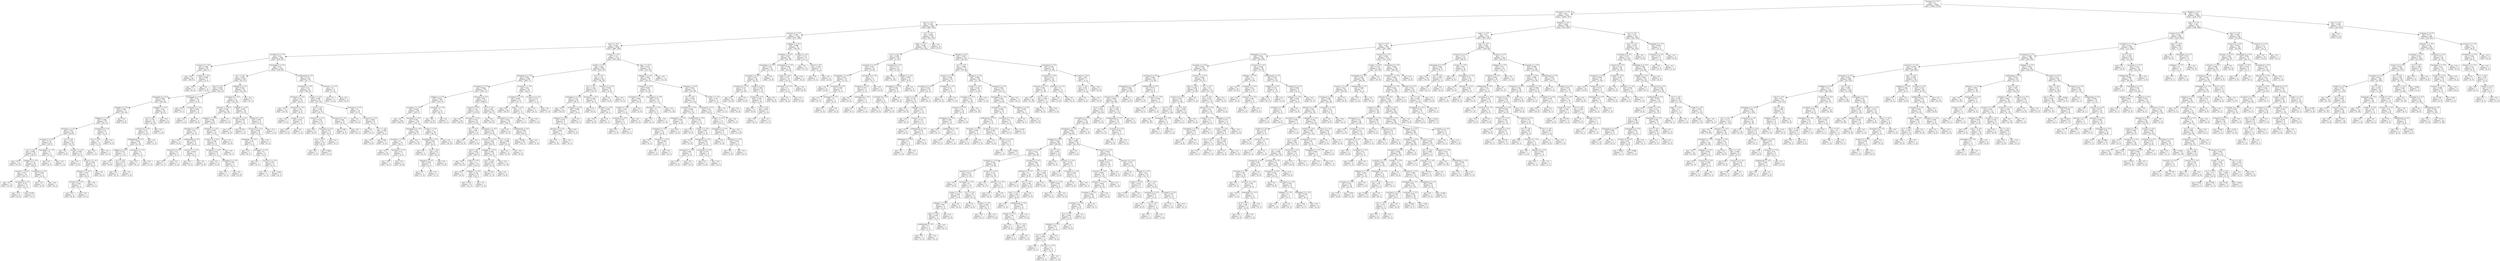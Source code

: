 digraph Tree {
node [shape=box] ;
0 [label="forumng_4 <= 0.5\ngini = 0.5\nsamples = 3200\nvalue = [1622, 1578]"] ;
1 [label="forumng_3 <= 0.5\ngini = 0.46\nsamples = 2191\nvalue = [1404, 787]"] ;
0 -> 1 [labeldistance=2.5, labelangle=45, headlabel="True"] ;
2 [label="quiz_3 <= 0.5\ngini = 0.352\nsamples = 1283\nvalue = [991, 292]"] ;
1 -> 2 ;
3 [label="resource_4 <= 0.5\ngini = 0.281\nsamples = 1120\nvalue = [931, 189]"] ;
2 -> 3 ;
4 [label="quiz_0 <= 0.5\ngini = 0.245\nsamples = 1044\nvalue = [895, 149]"] ;
3 -> 4 ;
5 [label="oucontent_0 <= 0.5\ngini = 0.41\nsamples = 309\nvalue = [220, 89]"] ;
4 -> 5 ;
6 [label="resource_3 <= 0.5\ngini = 0.108\nsamples = 87\nvalue = [82, 5]"] ;
5 -> 6 ;
7 [label="gini = 0.0\nsamples = 80\nvalue = [80, 0]"] ;
6 -> 7 ;
8 [label="acumg_2 <= 0.5\ngini = 0.408\nsamples = 7\nvalue = [2, 5]"] ;
6 -> 8 ;
9 [label="gini = 0.0\nsamples = 5\nvalue = [0, 5]"] ;
8 -> 9 ;
10 [label="gini = 0.0\nsamples = 2\nvalue = [2, 0]"] ;
8 -> 10 ;
11 [label="homepage_0 <= 0.5\ngini = 0.47\nsamples = 222\nvalue = [138, 84]"] ;
5 -> 11 ;
12 [label="url_1 <= 0.5\ngini = 0.492\nsamples = 154\nvalue = [87, 67]"] ;
11 -> 12 ;
13 [label="quiz_2 <= 0.5\ngini = 0.464\nsamples = 101\nvalue = [64, 37]"] ;
12 -> 13 ;
14 [label="homepage_2 <= 0.5\ngini = 0.426\nsamples = 91\nvalue = [63, 28]"] ;
13 -> 14 ;
15 [label="subpage_3 <= 0.5\ngini = 0.349\nsamples = 71\nvalue = [55, 16]"] ;
14 -> 15 ;
16 [label="subpage_0 <= 0.5\ngini = 0.294\nsamples = 67\nvalue = [55, 12]"] ;
15 -> 16 ;
17 [label="forumng_1 <= 0.5\ngini = 0.225\nsamples = 62\nvalue = [54, 8]"] ;
16 -> 17 ;
18 [label="acumneg_3 <= 0.5\ngini = 0.133\nsamples = 42\nvalue = [39, 3]"] ;
17 -> 18 ;
19 [label="url_2 <= 0.5\ngini = 0.095\nsamples = 40\nvalue = [38, 2]"] ;
18 -> 19 ;
20 [label="gini = 0.0\nsamples = 12\nvalue = [12, 0]"] ;
19 -> 20 ;
21 [label="subpage_2 <= 0.5\ngini = 0.133\nsamples = 28\nvalue = [26, 2]"] ;
19 -> 21 ;
22 [label="resource_1 <= 0.5\ngini = 0.077\nsamples = 25\nvalue = [24, 1]"] ;
21 -> 22 ;
23 [label="gini = 0.0\nsamples = 13\nvalue = [13, 0]"] ;
22 -> 23 ;
24 [label="acumneg_0 <= 0.5\ngini = 0.153\nsamples = 12\nvalue = [11, 1]"] ;
22 -> 24 ;
25 [label="gini = 0.0\nsamples = 6\nvalue = [6, 0]"] ;
24 -> 25 ;
26 [label="gini = 0.278\nsamples = 6\nvalue = [5, 1]"] ;
24 -> 26 ;
27 [label="acumneg_2 <= 0.5\ngini = 0.444\nsamples = 3\nvalue = [2, 1]"] ;
21 -> 27 ;
28 [label="gini = 0.0\nsamples = 2\nvalue = [2, 0]"] ;
27 -> 28 ;
29 [label="gini = 0.0\nsamples = 1\nvalue = [0, 1]"] ;
27 -> 29 ;
30 [label="homepage_1 <= 0.5\ngini = 0.5\nsamples = 2\nvalue = [1, 1]"] ;
18 -> 30 ;
31 [label="gini = 0.0\nsamples = 1\nvalue = [0, 1]"] ;
30 -> 31 ;
32 [label="gini = 0.0\nsamples = 1\nvalue = [1, 0]"] ;
30 -> 32 ;
33 [label="url_2 <= 0.5\ngini = 0.375\nsamples = 20\nvalue = [15, 5]"] ;
17 -> 33 ;
34 [label="gini = 0.0\nsamples = 9\nvalue = [9, 0]"] ;
33 -> 34 ;
35 [label="acumg_1 <= 0.5\ngini = 0.496\nsamples = 11\nvalue = [6, 5]"] ;
33 -> 35 ;
36 [label="gini = 0.0\nsamples = 2\nvalue = [0, 2]"] ;
35 -> 36 ;
37 [label="resource_1 <= 0.5\ngini = 0.444\nsamples = 9\nvalue = [6, 3]"] ;
35 -> 37 ;
38 [label="glossary_1 <= 0.5\ngini = 0.375\nsamples = 8\nvalue = [6, 2]"] ;
37 -> 38 ;
39 [label="resource_0 <= 0.5\ngini = 0.245\nsamples = 7\nvalue = [6, 1]"] ;
38 -> 39 ;
40 [label="gini = 0.0\nsamples = 6\nvalue = [6, 0]"] ;
39 -> 40 ;
41 [label="gini = 0.0\nsamples = 1\nvalue = [0, 1]"] ;
39 -> 41 ;
42 [label="gini = 0.0\nsamples = 1\nvalue = [0, 1]"] ;
38 -> 42 ;
43 [label="gini = 0.0\nsamples = 1\nvalue = [0, 1]"] ;
37 -> 43 ;
44 [label="acumneg_0 <= 0.5\ngini = 0.32\nsamples = 5\nvalue = [1, 4]"] ;
16 -> 44 ;
45 [label="url_2 <= 0.5\ngini = 0.5\nsamples = 2\nvalue = [1, 1]"] ;
44 -> 45 ;
46 [label="gini = 0.0\nsamples = 1\nvalue = [1, 0]"] ;
45 -> 46 ;
47 [label="gini = 0.0\nsamples = 1\nvalue = [0, 1]"] ;
45 -> 47 ;
48 [label="gini = 0.0\nsamples = 3\nvalue = [0, 3]"] ;
44 -> 48 ;
49 [label="gini = 0.0\nsamples = 4\nvalue = [0, 4]"] ;
15 -> 49 ;
50 [label="subpage_3 <= 0.5\ngini = 0.48\nsamples = 20\nvalue = [8, 12]"] ;
14 -> 50 ;
51 [label="url_0 <= 0.5\ngini = 0.375\nsamples = 16\nvalue = [4, 12]"] ;
50 -> 51 ;
52 [label="resource_0 <= 0.5\ngini = 0.32\nsamples = 15\nvalue = [3, 12]"] ;
51 -> 52 ;
53 [label="ouelluminate <= 0.5\ngini = 0.245\nsamples = 14\nvalue = [2, 12]"] ;
52 -> 53 ;
54 [label="subpage_2 <= 0.5\ngini = 0.153\nsamples = 12\nvalue = [1, 11]"] ;
53 -> 54 ;
55 [label="gini = 0.0\nsamples = 8\nvalue = [0, 8]"] ;
54 -> 55 ;
56 [label="url_2 <= 0.5\ngini = 0.375\nsamples = 4\nvalue = [1, 3]"] ;
54 -> 56 ;
57 [label="gini = 0.0\nsamples = 3\nvalue = [0, 3]"] ;
56 -> 57 ;
58 [label="gini = 0.0\nsamples = 1\nvalue = [1, 0]"] ;
56 -> 58 ;
59 [label="acumneg_3 <= 0.5\ngini = 0.5\nsamples = 2\nvalue = [1, 1]"] ;
53 -> 59 ;
60 [label="gini = 0.0\nsamples = 1\nvalue = [0, 1]"] ;
59 -> 60 ;
61 [label="gini = 0.0\nsamples = 1\nvalue = [1, 0]"] ;
59 -> 61 ;
62 [label="gini = 0.0\nsamples = 1\nvalue = [1, 0]"] ;
52 -> 62 ;
63 [label="gini = 0.0\nsamples = 1\nvalue = [1, 0]"] ;
51 -> 63 ;
64 [label="gini = 0.0\nsamples = 4\nvalue = [4, 0]"] ;
50 -> 64 ;
65 [label="homepage_2 <= 0.5\ngini = 0.18\nsamples = 10\nvalue = [1, 9]"] ;
13 -> 65 ;
66 [label="gini = 0.0\nsamples = 7\nvalue = [0, 7]"] ;
65 -> 66 ;
67 [label="acumneg_1 <= 0.5\ngini = 0.444\nsamples = 3\nvalue = [1, 2]"] ;
65 -> 67 ;
68 [label="gini = 0.0\nsamples = 1\nvalue = [1, 0]"] ;
67 -> 68 ;
69 [label="gini = 0.0\nsamples = 2\nvalue = [0, 2]"] ;
67 -> 69 ;
70 [label="subpage_2 <= 0.5\ngini = 0.491\nsamples = 53\nvalue = [23, 30]"] ;
12 -> 70 ;
71 [label="acumneg_0 <= 0.5\ngini = 0.5\nsamples = 46\nvalue = [23, 23]"] ;
70 -> 71 ;
72 [label="glossary_1 <= 0.5\ngini = 0.459\nsamples = 28\nvalue = [18, 10]"] ;
71 -> 72 ;
73 [label="subpage_1 <= 0.5\ngini = 0.426\nsamples = 26\nvalue = [18, 8]"] ;
72 -> 73 ;
74 [label="forumng_2 <= 0.5\ngini = 0.26\nsamples = 13\nvalue = [11, 2]"] ;
73 -> 74 ;
75 [label="gini = 0.0\nsamples = 5\nvalue = [5, 0]"] ;
74 -> 75 ;
76 [label="ouelluminate <= 0.5\ngini = 0.375\nsamples = 8\nvalue = [6, 2]"] ;
74 -> 76 ;
77 [label="resource_0 <= 0.5\ngini = 0.32\nsamples = 5\nvalue = [4, 1]"] ;
76 -> 77 ;
78 [label="gini = 0.5\nsamples = 2\nvalue = [1, 1]"] ;
77 -> 78 ;
79 [label="gini = 0.0\nsamples = 3\nvalue = [3, 0]"] ;
77 -> 79 ;
80 [label="resource_1 <= 0.5\ngini = 0.444\nsamples = 3\nvalue = [2, 1]"] ;
76 -> 80 ;
81 [label="gini = 0.0\nsamples = 1\nvalue = [0, 1]"] ;
80 -> 81 ;
82 [label="gini = 0.0\nsamples = 2\nvalue = [2, 0]"] ;
80 -> 82 ;
83 [label="forumng_1 <= 0.5\ngini = 0.497\nsamples = 13\nvalue = [7, 6]"] ;
73 -> 83 ;
84 [label="resource_2 <= 0.5\ngini = 0.346\nsamples = 9\nvalue = [7, 2]"] ;
83 -> 84 ;
85 [label="acumneg_1 <= 0.5\ngini = 0.219\nsamples = 8\nvalue = [7, 1]"] ;
84 -> 85 ;
86 [label="gini = 0.0\nsamples = 5\nvalue = [5, 0]"] ;
85 -> 86 ;
87 [label="homepage_2 <= 0.5\ngini = 0.444\nsamples = 3\nvalue = [2, 1]"] ;
85 -> 87 ;
88 [label="gini = 0.0\nsamples = 1\nvalue = [0, 1]"] ;
87 -> 88 ;
89 [label="gini = 0.0\nsamples = 2\nvalue = [2, 0]"] ;
87 -> 89 ;
90 [label="gini = 0.0\nsamples = 1\nvalue = [0, 1]"] ;
84 -> 90 ;
91 [label="gini = 0.0\nsamples = 4\nvalue = [0, 4]"] ;
83 -> 91 ;
92 [label="gini = 0.0\nsamples = 2\nvalue = [0, 2]"] ;
72 -> 92 ;
93 [label="subpage_1 <= 0.5\ngini = 0.401\nsamples = 18\nvalue = [5, 13]"] ;
71 -> 93 ;
94 [label="forumng_2 <= 0.5\ngini = 0.198\nsamples = 9\nvalue = [1, 8]"] ;
93 -> 94 ;
95 [label="gini = 0.0\nsamples = 5\nvalue = [0, 5]"] ;
94 -> 95 ;
96 [label="gini = 0.375\nsamples = 4\nvalue = [1, 3]"] ;
94 -> 96 ;
97 [label="acumg_0 <= 0.5\ngini = 0.494\nsamples = 9\nvalue = [4, 5]"] ;
93 -> 97 ;
98 [label="resource_0 <= 0.5\ngini = 0.469\nsamples = 8\nvalue = [3, 5]"] ;
97 -> 98 ;
99 [label="homepage_1 <= 0.5\ngini = 0.49\nsamples = 7\nvalue = [3, 4]"] ;
98 -> 99 ;
100 [label="gini = 0.0\nsamples = 1\nvalue = [0, 1]"] ;
99 -> 100 ;
101 [label="forumng_2 <= 0.5\ngini = 0.5\nsamples = 6\nvalue = [3, 3]"] ;
99 -> 101 ;
102 [label="gini = 0.0\nsamples = 1\nvalue = [0, 1]"] ;
101 -> 102 ;
103 [label="resource_2 <= 0.5\ngini = 0.48\nsamples = 5\nvalue = [3, 2]"] ;
101 -> 103 ;
104 [label="gini = 0.5\nsamples = 2\nvalue = [1, 1]"] ;
103 -> 104 ;
105 [label="gini = 0.444\nsamples = 3\nvalue = [2, 1]"] ;
103 -> 105 ;
106 [label="gini = 0.0\nsamples = 1\nvalue = [0, 1]"] ;
98 -> 106 ;
107 [label="gini = 0.0\nsamples = 1\nvalue = [1, 0]"] ;
97 -> 107 ;
108 [label="gini = 0.0\nsamples = 7\nvalue = [0, 7]"] ;
70 -> 108 ;
109 [label="ouelluminate <= 0.5\ngini = 0.375\nsamples = 68\nvalue = [51, 17]"] ;
11 -> 109 ;
110 [label="acumneg_0 <= 0.5\ngini = 0.35\nsamples = 62\nvalue = [48, 14]"] ;
109 -> 110 ;
111 [label="forumng_1 <= 0.5\ngini = 0.18\nsamples = 20\nvalue = [18, 2]"] ;
110 -> 111 ;
112 [label="gini = 0.0\nsamples = 10\nvalue = [10, 0]"] ;
111 -> 112 ;
113 [label="resource_0 <= 0.5\ngini = 0.32\nsamples = 10\nvalue = [8, 2]"] ;
111 -> 113 ;
114 [label="gini = 0.0\nsamples = 7\nvalue = [7, 0]"] ;
113 -> 114 ;
115 [label="acumg_1 <= 0.5\ngini = 0.444\nsamples = 3\nvalue = [1, 2]"] ;
113 -> 115 ;
116 [label="gini = 0.0\nsamples = 2\nvalue = [0, 2]"] ;
115 -> 116 ;
117 [label="gini = 0.0\nsamples = 1\nvalue = [1, 0]"] ;
115 -> 117 ;
118 [label="acumg_1 <= 0.5\ngini = 0.408\nsamples = 42\nvalue = [30, 12]"] ;
110 -> 118 ;
119 [label="url_0 <= 0.5\ngini = 0.342\nsamples = 32\nvalue = [25, 7]"] ;
118 -> 119 ;
120 [label="resource_1 <= 0.5\ngini = 0.255\nsamples = 20\nvalue = [17, 3]"] ;
119 -> 120 ;
121 [label="gini = 0.0\nsamples = 9\nvalue = [9, 0]"] ;
120 -> 121 ;
122 [label="forumng_2 <= 0.5\ngini = 0.397\nsamples = 11\nvalue = [8, 3]"] ;
120 -> 122 ;
123 [label="url_2 <= 0.5\ngini = 0.32\nsamples = 10\nvalue = [8, 2]"] ;
122 -> 123 ;
124 [label="gini = 0.0\nsamples = 3\nvalue = [3, 0]"] ;
123 -> 124 ;
125 [label="gini = 0.408\nsamples = 7\nvalue = [5, 2]"] ;
123 -> 125 ;
126 [label="gini = 0.0\nsamples = 1\nvalue = [0, 1]"] ;
122 -> 126 ;
127 [label="forumng_0 <= 0.5\ngini = 0.444\nsamples = 12\nvalue = [8, 4]"] ;
119 -> 127 ;
128 [label="gini = 0.397\nsamples = 11\nvalue = [8, 3]"] ;
127 -> 128 ;
129 [label="gini = 0.0\nsamples = 1\nvalue = [0, 1]"] ;
127 -> 129 ;
130 [label="forumng_2 <= 0.5\ngini = 0.5\nsamples = 10\nvalue = [5, 5]"] ;
118 -> 130 ;
131 [label="gini = 0.0\nsamples = 2\nvalue = [0, 2]"] ;
130 -> 131 ;
132 [label="resource_0 <= 0.5\ngini = 0.469\nsamples = 8\nvalue = [5, 3]"] ;
130 -> 132 ;
133 [label="gini = 0.0\nsamples = 1\nvalue = [0, 1]"] ;
132 -> 133 ;
134 [label="url_1 <= 0.5\ngini = 0.408\nsamples = 7\nvalue = [5, 2]"] ;
132 -> 134 ;
135 [label="gini = 0.0\nsamples = 2\nvalue = [2, 0]"] ;
134 -> 135 ;
136 [label="gini = 0.48\nsamples = 5\nvalue = [3, 2]"] ;
134 -> 136 ;
137 [label="resource_1 <= 0.5\ngini = 0.5\nsamples = 6\nvalue = [3, 3]"] ;
109 -> 137 ;
138 [label="gini = 0.0\nsamples = 3\nvalue = [3, 0]"] ;
137 -> 138 ;
139 [label="gini = 0.0\nsamples = 3\nvalue = [0, 3]"] ;
137 -> 139 ;
140 [label="acumg_2 <= 0.5\ngini = 0.15\nsamples = 735\nvalue = [675, 60]"] ;
4 -> 140 ;
141 [label="ouwiki_1 <= 0.5\ngini = 0.08\nsamples = 648\nvalue = [621, 27]"] ;
140 -> 141 ;
142 [label="homepage_2 <= 0.5\ngini = 0.055\nsamples = 600\nvalue = [583, 17]"] ;
141 -> 142 ;
143 [label="acumneg_0 <= 0.5\ngini = 0.044\nsamples = 574\nvalue = [561, 13]"] ;
142 -> 143 ;
144 [label="subpage_3 <= 0.5\ngini = 0.022\nsamples = 357\nvalue = [353, 4]"] ;
143 -> 144 ;
145 [label="acumneg_1 <= 0.5\ngini = 0.018\nsamples = 338\nvalue = [335, 3]"] ;
144 -> 145 ;
146 [label="gini = 0.0\nsamples = 202\nvalue = [202, 0]"] ;
145 -> 146 ;
147 [label="forumng_2 <= 0.5\ngini = 0.043\nsamples = 136\nvalue = [133, 3]"] ;
145 -> 147 ;
148 [label="homepage_0 <= 0.5\ngini = 0.02\nsamples = 98\nvalue = [97, 1]"] ;
147 -> 148 ;
149 [label="oucontent_1 <= 0.5\ngini = 0.1\nsamples = 19\nvalue = [18, 1]"] ;
148 -> 149 ;
150 [label="gini = 0.0\nsamples = 14\nvalue = [14, 0]"] ;
149 -> 150 ;
151 [label="forumng_0 <= 0.5\ngini = 0.32\nsamples = 5\nvalue = [4, 1]"] ;
149 -> 151 ;
152 [label="gini = 0.0\nsamples = 1\nvalue = [0, 1]"] ;
151 -> 152 ;
153 [label="gini = 0.0\nsamples = 4\nvalue = [4, 0]"] ;
151 -> 153 ;
154 [label="gini = 0.0\nsamples = 79\nvalue = [79, 0]"] ;
148 -> 154 ;
155 [label="acumg_1 <= 0.5\ngini = 0.1\nsamples = 38\nvalue = [36, 2]"] ;
147 -> 155 ;
156 [label="homepage_0 <= 0.5\ngini = 0.444\nsamples = 6\nvalue = [4, 2]"] ;
155 -> 156 ;
157 [label="gini = 0.0\nsamples = 1\nvalue = [0, 1]"] ;
156 -> 157 ;
158 [label="url_0 <= 0.5\ngini = 0.32\nsamples = 5\nvalue = [4, 1]"] ;
156 -> 158 ;
159 [label="subpage_0 <= 0.5\ngini = 0.444\nsamples = 3\nvalue = [2, 1]"] ;
158 -> 159 ;
160 [label="gini = 0.0\nsamples = 1\nvalue = [1, 0]"] ;
159 -> 160 ;
161 [label="gini = 0.5\nsamples = 2\nvalue = [1, 1]"] ;
159 -> 161 ;
162 [label="gini = 0.0\nsamples = 2\nvalue = [2, 0]"] ;
158 -> 162 ;
163 [label="gini = 0.0\nsamples = 32\nvalue = [32, 0]"] ;
155 -> 163 ;
164 [label="acumneg_3 <= 0.5\ngini = 0.1\nsamples = 19\nvalue = [18, 1]"] ;
144 -> 164 ;
165 [label="gini = 0.0\nsamples = 18\nvalue = [18, 0]"] ;
164 -> 165 ;
166 [label="gini = 0.0\nsamples = 1\nvalue = [0, 1]"] ;
164 -> 166 ;
167 [label="forumng_0 <= 0.5\ngini = 0.08\nsamples = 217\nvalue = [208, 9]"] ;
143 -> 167 ;
168 [label="acumg_0 <= 0.5\ngini = 0.122\nsamples = 123\nvalue = [115, 8]"] ;
167 -> 168 ;
169 [label="gini = 0.0\nsamples = 42\nvalue = [42, 0]"] ;
168 -> 169 ;
170 [label="forumng_1 <= 0.5\ngini = 0.178\nsamples = 81\nvalue = [73, 8]"] ;
168 -> 170 ;
171 [label="url_1 <= 0.5\ngini = 0.48\nsamples = 5\nvalue = [3, 2]"] ;
170 -> 171 ;
172 [label="gini = 0.0\nsamples = 2\nvalue = [0, 2]"] ;
171 -> 172 ;
173 [label="gini = 0.0\nsamples = 3\nvalue = [3, 0]"] ;
171 -> 173 ;
174 [label="homepage_1 <= 0.5\ngini = 0.145\nsamples = 76\nvalue = [70, 6]"] ;
170 -> 174 ;
175 [label="resource_1 <= 0.5\ngini = 0.109\nsamples = 69\nvalue = [65, 4]"] ;
174 -> 175 ;
176 [label="url_0 <= 0.5\ngini = 0.039\nsamples = 50\nvalue = [49, 1]"] ;
175 -> 176 ;
177 [label="gini = 0.0\nsamples = 31\nvalue = [31, 0]"] ;
176 -> 177 ;
178 [label="page_0 <= 0.5\ngini = 0.1\nsamples = 19\nvalue = [18, 1]"] ;
176 -> 178 ;
179 [label="gini = 0.0\nsamples = 4\nvalue = [4, 0]"] ;
178 -> 179 ;
180 [label="subpage_1 <= 0.5\ngini = 0.124\nsamples = 15\nvalue = [14, 1]"] ;
178 -> 180 ;
181 [label="gini = 0.133\nsamples = 14\nvalue = [13, 1]"] ;
180 -> 181 ;
182 [label="gini = 0.0\nsamples = 1\nvalue = [1, 0]"] ;
180 -> 182 ;
183 [label="subpage_1 <= 0.5\ngini = 0.266\nsamples = 19\nvalue = [16, 3]"] ;
175 -> 183 ;
184 [label="url_0 <= 0.5\ngini = 0.469\nsamples = 8\nvalue = [5, 3]"] ;
183 -> 184 ;
185 [label="gini = 0.375\nsamples = 4\nvalue = [1, 3]"] ;
184 -> 185 ;
186 [label="gini = 0.0\nsamples = 4\nvalue = [4, 0]"] ;
184 -> 186 ;
187 [label="gini = 0.0\nsamples = 11\nvalue = [11, 0]"] ;
183 -> 187 ;
188 [label="url_1 <= 0.5\ngini = 0.408\nsamples = 7\nvalue = [5, 2]"] ;
174 -> 188 ;
189 [label="gini = 0.0\nsamples = 5\nvalue = [5, 0]"] ;
188 -> 189 ;
190 [label="gini = 0.0\nsamples = 2\nvalue = [0, 2]"] ;
188 -> 190 ;
191 [label="url_0 <= 0.5\ngini = 0.021\nsamples = 94\nvalue = [93, 1]"] ;
167 -> 191 ;
192 [label="gini = 0.0\nsamples = 35\nvalue = [35, 0]"] ;
191 -> 192 ;
193 [label="oucontent_0 <= 0.5\ngini = 0.033\nsamples = 59\nvalue = [58, 1]"] ;
191 -> 193 ;
194 [label="gini = 0.0\nsamples = 4\nvalue = [4, 0]"] ;
193 -> 194 ;
195 [label="ouelluminate <= 0.5\ngini = 0.036\nsamples = 55\nvalue = [54, 1]"] ;
193 -> 195 ;
196 [label="gini = 0.036\nsamples = 54\nvalue = [53, 1]"] ;
195 -> 196 ;
197 [label="gini = 0.0\nsamples = 1\nvalue = [1, 0]"] ;
195 -> 197 ;
198 [label="acumneg_1 <= 0.5\ngini = 0.26\nsamples = 26\nvalue = [22, 4]"] ;
142 -> 198 ;
199 [label="oucontent_3 <= 0.5\ngini = 0.087\nsamples = 22\nvalue = [21, 1]"] ;
198 -> 199 ;
200 [label="gini = 0.0\nsamples = 20\nvalue = [20, 0]"] ;
199 -> 200 ;
201 [label="page_1 <= 0.5\ngini = 0.5\nsamples = 2\nvalue = [1, 1]"] ;
199 -> 201 ;
202 [label="gini = 0.0\nsamples = 1\nvalue = [0, 1]"] ;
201 -> 202 ;
203 [label="gini = 0.0\nsamples = 1\nvalue = [1, 0]"] ;
201 -> 203 ;
204 [label="resource_2 <= 0.5\ngini = 0.375\nsamples = 4\nvalue = [1, 3]"] ;
198 -> 204 ;
205 [label="gini = 0.0\nsamples = 3\nvalue = [0, 3]"] ;
204 -> 205 ;
206 [label="gini = 0.0\nsamples = 1\nvalue = [1, 0]"] ;
204 -> 206 ;
207 [label="url_3 <= 0.5\ngini = 0.33\nsamples = 48\nvalue = [38, 10]"] ;
141 -> 207 ;
208 [label="url_2 <= 0.5\ngini = 0.224\nsamples = 39\nvalue = [34, 5]"] ;
207 -> 208 ;
209 [label="homepage_3 <= 0.5\ngini = 0.124\nsamples = 30\nvalue = [28, 2]"] ;
208 -> 209 ;
210 [label="gini = 0.0\nsamples = 23\nvalue = [23, 0]"] ;
209 -> 210 ;
211 [label="acumneg_1 <= 0.5\ngini = 0.408\nsamples = 7\nvalue = [5, 2]"] ;
209 -> 211 ;
212 [label="subpage_3 <= 0.5\ngini = 0.278\nsamples = 6\nvalue = [5, 1]"] ;
211 -> 212 ;
213 [label="glossary_0 <= 0.5\ngini = 0.444\nsamples = 3\nvalue = [2, 1]"] ;
212 -> 213 ;
214 [label="gini = 0.0\nsamples = 2\nvalue = [2, 0]"] ;
213 -> 214 ;
215 [label="gini = 0.0\nsamples = 1\nvalue = [0, 1]"] ;
213 -> 215 ;
216 [label="gini = 0.0\nsamples = 3\nvalue = [3, 0]"] ;
212 -> 216 ;
217 [label="gini = 0.0\nsamples = 1\nvalue = [0, 1]"] ;
211 -> 217 ;
218 [label="forumng_1 <= 0.5\ngini = 0.444\nsamples = 9\nvalue = [6, 3]"] ;
208 -> 218 ;
219 [label="gini = 0.0\nsamples = 2\nvalue = [0, 2]"] ;
218 -> 219 ;
220 [label="glossary_1 <= 0.5\ngini = 0.245\nsamples = 7\nvalue = [6, 1]"] ;
218 -> 220 ;
221 [label="gini = 0.0\nsamples = 6\nvalue = [6, 0]"] ;
220 -> 221 ;
222 [label="gini = 0.0\nsamples = 1\nvalue = [0, 1]"] ;
220 -> 222 ;
223 [label="resource_2 <= 0.5\ngini = 0.494\nsamples = 9\nvalue = [4, 5]"] ;
207 -> 223 ;
224 [label="gini = 0.0\nsamples = 4\nvalue = [4, 0]"] ;
223 -> 224 ;
225 [label="gini = 0.0\nsamples = 5\nvalue = [0, 5]"] ;
223 -> 225 ;
226 [label="page_1 <= 0.5\ngini = 0.471\nsamples = 87\nvalue = [54, 33]"] ;
140 -> 226 ;
227 [label="subpage_3 <= 0.5\ngini = 0.491\nsamples = 76\nvalue = [43, 33]"] ;
226 -> 227 ;
228 [label="acumneg_2 <= 0.5\ngini = 0.469\nsamples = 24\nvalue = [9, 15]"] ;
227 -> 228 ;
229 [label="oucontent_3 <= 0.5\ngini = 0.444\nsamples = 12\nvalue = [8, 4]"] ;
228 -> 229 ;
230 [label="ouwiki_0 <= 0.5\ngini = 0.49\nsamples = 7\nvalue = [3, 4]"] ;
229 -> 230 ;
231 [label="acumneg_3 <= 0.5\ngini = 0.375\nsamples = 4\nvalue = [3, 1]"] ;
230 -> 231 ;
232 [label="gini = 0.0\nsamples = 3\nvalue = [3, 0]"] ;
231 -> 232 ;
233 [label="gini = 0.0\nsamples = 1\nvalue = [0, 1]"] ;
231 -> 233 ;
234 [label="gini = 0.0\nsamples = 3\nvalue = [0, 3]"] ;
230 -> 234 ;
235 [label="gini = 0.0\nsamples = 5\nvalue = [5, 0]"] ;
229 -> 235 ;
236 [label="homepage_2 <= 0.5\ngini = 0.153\nsamples = 12\nvalue = [1, 11]"] ;
228 -> 236 ;
237 [label="forumng_1 <= 0.5\ngini = 0.5\nsamples = 2\nvalue = [1, 1]"] ;
236 -> 237 ;
238 [label="gini = 0.0\nsamples = 1\nvalue = [0, 1]"] ;
237 -> 238 ;
239 [label="gini = 0.0\nsamples = 1\nvalue = [1, 0]"] ;
237 -> 239 ;
240 [label="gini = 0.0\nsamples = 10\nvalue = [0, 10]"] ;
236 -> 240 ;
241 [label="acumneg_1 <= 0.5\ngini = 0.453\nsamples = 52\nvalue = [34, 18]"] ;
227 -> 241 ;
242 [label="url_3 <= 0.5\ngini = 0.418\nsamples = 47\nvalue = [33, 14]"] ;
241 -> 242 ;
243 [label="oucontent_2 <= 0.5\ngini = 0.494\nsamples = 27\nvalue = [15, 12]"] ;
242 -> 243 ;
244 [label="homepage_1 <= 0.5\ngini = 0.444\nsamples = 12\nvalue = [4, 8]"] ;
243 -> 244 ;
245 [label="acumneg_2 <= 0.5\ngini = 0.32\nsamples = 10\nvalue = [2, 8]"] ;
244 -> 245 ;
246 [label="gini = 0.0\nsamples = 7\nvalue = [0, 7]"] ;
245 -> 246 ;
247 [label="resource_2 <= 0.5\ngini = 0.444\nsamples = 3\nvalue = [2, 1]"] ;
245 -> 247 ;
248 [label="gini = 0.0\nsamples = 2\nvalue = [2, 0]"] ;
247 -> 248 ;
249 [label="gini = 0.0\nsamples = 1\nvalue = [0, 1]"] ;
247 -> 249 ;
250 [label="gini = 0.0\nsamples = 2\nvalue = [2, 0]"] ;
244 -> 250 ;
251 [label="ouelluminate <= 0.5\ngini = 0.391\nsamples = 15\nvalue = [11, 4]"] ;
243 -> 251 ;
252 [label="gini = 0.0\nsamples = 4\nvalue = [4, 0]"] ;
251 -> 252 ;
253 [label="ouwiki_1 <= 0.5\ngini = 0.463\nsamples = 11\nvalue = [7, 4]"] ;
251 -> 253 ;
254 [label="gini = 0.0\nsamples = 2\nvalue = [2, 0]"] ;
253 -> 254 ;
255 [label="homepage_2 <= 0.5\ngini = 0.494\nsamples = 9\nvalue = [5, 4]"] ;
253 -> 255 ;
256 [label="acumneg_2 <= 0.5\ngini = 0.48\nsamples = 5\nvalue = [2, 3]"] ;
255 -> 256 ;
257 [label="gini = 0.0\nsamples = 2\nvalue = [2, 0]"] ;
256 -> 257 ;
258 [label="gini = 0.0\nsamples = 3\nvalue = [0, 3]"] ;
256 -> 258 ;
259 [label="acumneg_3 <= 0.5\ngini = 0.375\nsamples = 4\nvalue = [3, 1]"] ;
255 -> 259 ;
260 [label="gini = 0.0\nsamples = 3\nvalue = [3, 0]"] ;
259 -> 260 ;
261 [label="gini = 0.0\nsamples = 1\nvalue = [0, 1]"] ;
259 -> 261 ;
262 [label="acumneg_0 <= 0.5\ngini = 0.18\nsamples = 20\nvalue = [18, 2]"] ;
242 -> 262 ;
263 [label="ouwiki_1 <= 0.5\ngini = 0.1\nsamples = 19\nvalue = [18, 1]"] ;
262 -> 263 ;
264 [label="homepage_3 <= 0.5\ngini = 0.278\nsamples = 6\nvalue = [5, 1]"] ;
263 -> 264 ;
265 [label="gini = 0.0\nsamples = 3\nvalue = [3, 0]"] ;
264 -> 265 ;
266 [label="acumneg_3 <= 0.5\ngini = 0.444\nsamples = 3\nvalue = [2, 1]"] ;
264 -> 266 ;
267 [label="gini = 0.0\nsamples = 2\nvalue = [2, 0]"] ;
266 -> 267 ;
268 [label="gini = 0.0\nsamples = 1\nvalue = [0, 1]"] ;
266 -> 268 ;
269 [label="gini = 0.0\nsamples = 13\nvalue = [13, 0]"] ;
263 -> 269 ;
270 [label="gini = 0.0\nsamples = 1\nvalue = [0, 1]"] ;
262 -> 270 ;
271 [label="ouwiki_1 <= 0.5\ngini = 0.32\nsamples = 5\nvalue = [1, 4]"] ;
241 -> 271 ;
272 [label="gini = 0.0\nsamples = 1\nvalue = [1, 0]"] ;
271 -> 272 ;
273 [label="gini = 0.0\nsamples = 4\nvalue = [0, 4]"] ;
271 -> 273 ;
274 [label="gini = 0.0\nsamples = 11\nvalue = [11, 0]"] ;
226 -> 274 ;
275 [label="subpage_2 <= 0.5\ngini = 0.499\nsamples = 76\nvalue = [36, 40]"] ;
3 -> 275 ;
276 [label="forumng_1 <= 0.5\ngini = 0.467\nsamples = 62\nvalue = [23, 39]"] ;
275 -> 276 ;
277 [label="homepage_1 <= 0.5\ngini = 0.375\nsamples = 44\nvalue = [11, 33]"] ;
276 -> 277 ;
278 [label="oucontent_3 <= 0.5\ngini = 0.337\nsamples = 42\nvalue = [9, 33]"] ;
277 -> 278 ;
279 [label="oucontent_4 <= 0.5\ngini = 0.137\nsamples = 27\nvalue = [2, 25]"] ;
278 -> 279 ;
280 [label="gini = 0.0\nsamples = 25\nvalue = [0, 25]"] ;
279 -> 280 ;
281 [label="gini = 0.0\nsamples = 2\nvalue = [2, 0]"] ;
279 -> 281 ;
282 [label="ouwiki_0 <= 0.5\ngini = 0.498\nsamples = 15\nvalue = [7, 8]"] ;
278 -> 282 ;
283 [label="acumg_2 <= 0.5\ngini = 0.198\nsamples = 9\nvalue = [1, 8]"] ;
282 -> 283 ;
284 [label="gini = 0.0\nsamples = 6\nvalue = [0, 6]"] ;
283 -> 284 ;
285 [label="url_4 <= 0.5\ngini = 0.444\nsamples = 3\nvalue = [1, 2]"] ;
283 -> 285 ;
286 [label="gini = 0.0\nsamples = 1\nvalue = [0, 1]"] ;
285 -> 286 ;
287 [label="gini = 0.5\nsamples = 2\nvalue = [1, 1]"] ;
285 -> 287 ;
288 [label="gini = 0.0\nsamples = 6\nvalue = [6, 0]"] ;
282 -> 288 ;
289 [label="gini = 0.0\nsamples = 2\nvalue = [2, 0]"] ;
277 -> 289 ;
290 [label="homepage_2 <= 0.5\ngini = 0.444\nsamples = 18\nvalue = [12, 6]"] ;
276 -> 290 ;
291 [label="acumg_2 <= 0.5\ngini = 0.375\nsamples = 16\nvalue = [12, 4]"] ;
290 -> 291 ;
292 [label="oucontent_3 <= 0.5\ngini = 0.5\nsamples = 8\nvalue = [4, 4]"] ;
291 -> 292 ;
293 [label="gini = 0.0\nsamples = 4\nvalue = [0, 4]"] ;
292 -> 293 ;
294 [label="gini = 0.0\nsamples = 4\nvalue = [4, 0]"] ;
292 -> 294 ;
295 [label="gini = 0.0\nsamples = 8\nvalue = [8, 0]"] ;
291 -> 295 ;
296 [label="gini = 0.0\nsamples = 2\nvalue = [0, 2]"] ;
290 -> 296 ;
297 [label="acumg_2 <= 0.5\ngini = 0.133\nsamples = 14\nvalue = [13, 1]"] ;
275 -> 297 ;
298 [label="gini = 0.0\nsamples = 11\nvalue = [11, 0]"] ;
297 -> 298 ;
299 [label="quiz_0 <= 0.5\ngini = 0.444\nsamples = 3\nvalue = [2, 1]"] ;
297 -> 299 ;
300 [label="gini = 0.0\nsamples = 1\nvalue = [0, 1]"] ;
299 -> 300 ;
301 [label="gini = 0.0\nsamples = 2\nvalue = [2, 0]"] ;
299 -> 301 ;
302 [label="url_1 <= 0.5\ngini = 0.465\nsamples = 163\nvalue = [60, 103]"] ;
2 -> 302 ;
303 [label="page_1 <= 0.5\ngini = 0.446\nsamples = 155\nvalue = [52, 103]"] ;
302 -> 303 ;
304 [label="url_3 <= 0.5\ngini = 0.249\nsamples = 48\nvalue = [7, 41]"] ;
303 -> 304 ;
305 [label="acumneg_3 <= 0.5\ngini = 0.363\nsamples = 21\nvalue = [5, 16]"] ;
304 -> 305 ;
306 [label="homepage_1 <= 0.5\ngini = 0.231\nsamples = 15\nvalue = [2, 13]"] ;
305 -> 306 ;
307 [label="gini = 0.0\nsamples = 8\nvalue = [0, 8]"] ;
306 -> 307 ;
308 [label="acumneg_0 <= 0.5\ngini = 0.408\nsamples = 7\nvalue = [2, 5]"] ;
306 -> 308 ;
309 [label="gini = 0.0\nsamples = 3\nvalue = [0, 3]"] ;
308 -> 309 ;
310 [label="forumng_0 <= 0.5\ngini = 0.5\nsamples = 4\nvalue = [2, 2]"] ;
308 -> 310 ;
311 [label="gini = 0.0\nsamples = 2\nvalue = [2, 0]"] ;
310 -> 311 ;
312 [label="gini = 0.0\nsamples = 2\nvalue = [0, 2]"] ;
310 -> 312 ;
313 [label="oucontent_4 <= 0.5\ngini = 0.5\nsamples = 6\nvalue = [3, 3]"] ;
305 -> 313 ;
314 [label="forumng_2 <= 0.5\ngini = 0.375\nsamples = 4\nvalue = [1, 3]"] ;
313 -> 314 ;
315 [label="gini = 0.0\nsamples = 2\nvalue = [0, 2]"] ;
314 -> 315 ;
316 [label="ouelluminate <= 0.5\ngini = 0.5\nsamples = 2\nvalue = [1, 1]"] ;
314 -> 316 ;
317 [label="gini = 0.0\nsamples = 1\nvalue = [0, 1]"] ;
316 -> 317 ;
318 [label="gini = 0.0\nsamples = 1\nvalue = [1, 0]"] ;
316 -> 318 ;
319 [label="gini = 0.0\nsamples = 2\nvalue = [2, 0]"] ;
313 -> 319 ;
320 [label="acumneg_0 <= 0.5\ngini = 0.137\nsamples = 27\nvalue = [2, 25]"] ;
304 -> 320 ;
321 [label="gini = 0.0\nsamples = 16\nvalue = [0, 16]"] ;
320 -> 321 ;
322 [label="subpage_3 <= 0.5\ngini = 0.298\nsamples = 11\nvalue = [2, 9]"] ;
320 -> 322 ;
323 [label="homepage_3 <= 0.5\ngini = 0.444\nsamples = 6\nvalue = [2, 4]"] ;
322 -> 323 ;
324 [label="oucontent_4 <= 0.5\ngini = 0.5\nsamples = 4\nvalue = [2, 2]"] ;
323 -> 324 ;
325 [label="gini = 0.0\nsamples = 2\nvalue = [0, 2]"] ;
324 -> 325 ;
326 [label="gini = 0.0\nsamples = 2\nvalue = [2, 0]"] ;
324 -> 326 ;
327 [label="gini = 0.0\nsamples = 2\nvalue = [0, 2]"] ;
323 -> 327 ;
328 [label="gini = 0.0\nsamples = 5\nvalue = [0, 5]"] ;
322 -> 328 ;
329 [label="dataplus <= 0.5\ngini = 0.487\nsamples = 107\nvalue = [45, 62]"] ;
303 -> 329 ;
330 [label="url_3 <= 0.5\ngini = 0.499\nsamples = 75\nvalue = [39, 36]"] ;
329 -> 330 ;
331 [label="resource_3 <= 0.5\ngini = 0.366\nsamples = 29\nvalue = [22, 7]"] ;
330 -> 331 ;
332 [label="acumneg_4 <= 0.5\ngini = 0.219\nsamples = 24\nvalue = [21, 3]"] ;
331 -> 332 ;
333 [label="acumg_3 <= 0.5\ngini = 0.159\nsamples = 23\nvalue = [21, 2]"] ;
332 -> 333 ;
334 [label="gini = 0.0\nsamples = 10\nvalue = [10, 0]"] ;
333 -> 334 ;
335 [label="subpage_3 <= 0.5\ngini = 0.26\nsamples = 13\nvalue = [11, 2]"] ;
333 -> 335 ;
336 [label="gini = 0.0\nsamples = 1\nvalue = [0, 1]"] ;
335 -> 336 ;
337 [label="resource_2 <= 0.5\ngini = 0.153\nsamples = 12\nvalue = [11, 1]"] ;
335 -> 337 ;
338 [label="gini = 0.0\nsamples = 6\nvalue = [6, 0]"] ;
337 -> 338 ;
339 [label="ouelluminate <= 0.5\ngini = 0.278\nsamples = 6\nvalue = [5, 1]"] ;
337 -> 339 ;
340 [label="homepage_2 <= 0.5\ngini = 0.5\nsamples = 2\nvalue = [1, 1]"] ;
339 -> 340 ;
341 [label="gini = 0.0\nsamples = 1\nvalue = [1, 0]"] ;
340 -> 341 ;
342 [label="gini = 0.0\nsamples = 1\nvalue = [0, 1]"] ;
340 -> 342 ;
343 [label="gini = 0.0\nsamples = 4\nvalue = [4, 0]"] ;
339 -> 343 ;
344 [label="gini = 0.0\nsamples = 1\nvalue = [0, 1]"] ;
332 -> 344 ;
345 [label="acumneg_2 <= 0.5\ngini = 0.32\nsamples = 5\nvalue = [1, 4]"] ;
331 -> 345 ;
346 [label="gini = 0.0\nsamples = 4\nvalue = [0, 4]"] ;
345 -> 346 ;
347 [label="gini = 0.0\nsamples = 1\nvalue = [1, 0]"] ;
345 -> 347 ;
348 [label="subpage_4 <= 0.5\ngini = 0.466\nsamples = 46\nvalue = [17, 29]"] ;
330 -> 348 ;
349 [label="ouwiki_1 <= 0.5\ngini = 0.245\nsamples = 21\nvalue = [3, 18]"] ;
348 -> 349 ;
350 [label="acumneg_3 <= 0.5\ngini = 0.18\nsamples = 20\nvalue = [2, 18]"] ;
349 -> 350 ;
351 [label="resource_3 <= 0.5\ngini = 0.32\nsamples = 10\nvalue = [2, 8]"] ;
350 -> 351 ;
352 [label="homepage_3 <= 0.5\ngini = 0.198\nsamples = 9\nvalue = [1, 8]"] ;
351 -> 352 ;
353 [label="gini = 0.0\nsamples = 7\nvalue = [0, 7]"] ;
352 -> 353 ;
354 [label="ouelluminate <= 0.5\ngini = 0.5\nsamples = 2\nvalue = [1, 1]"] ;
352 -> 354 ;
355 [label="gini = 0.0\nsamples = 1\nvalue = [0, 1]"] ;
354 -> 355 ;
356 [label="gini = 0.0\nsamples = 1\nvalue = [1, 0]"] ;
354 -> 356 ;
357 [label="gini = 0.0\nsamples = 1\nvalue = [1, 0]"] ;
351 -> 357 ;
358 [label="gini = 0.0\nsamples = 10\nvalue = [0, 10]"] ;
350 -> 358 ;
359 [label="gini = 0.0\nsamples = 1\nvalue = [1, 0]"] ;
349 -> 359 ;
360 [label="acumneg_3 <= 0.5\ngini = 0.493\nsamples = 25\nvalue = [14, 11]"] ;
348 -> 360 ;
361 [label="homepage_2 <= 0.5\ngini = 0.463\nsamples = 22\nvalue = [14, 8]"] ;
360 -> 361 ;
362 [label="oucontent_3 <= 0.5\ngini = 0.498\nsamples = 15\nvalue = [8, 7]"] ;
361 -> 362 ;
363 [label="ouelluminate <= 0.5\ngini = 0.42\nsamples = 10\nvalue = [7, 3]"] ;
362 -> 363 ;
364 [label="forumng_1 <= 0.5\ngini = 0.444\nsamples = 3\nvalue = [1, 2]"] ;
363 -> 364 ;
365 [label="gini = 0.0\nsamples = 2\nvalue = [0, 2]"] ;
364 -> 365 ;
366 [label="gini = 0.0\nsamples = 1\nvalue = [1, 0]"] ;
364 -> 366 ;
367 [label="acumneg_4 <= 0.5\ngini = 0.245\nsamples = 7\nvalue = [6, 1]"] ;
363 -> 367 ;
368 [label="gini = 0.0\nsamples = 3\nvalue = [3, 0]"] ;
367 -> 368 ;
369 [label="resource_3 <= 0.5\ngini = 0.375\nsamples = 4\nvalue = [3, 1]"] ;
367 -> 369 ;
370 [label="gini = 0.0\nsamples = 1\nvalue = [1, 0]"] ;
369 -> 370 ;
371 [label="gini = 0.444\nsamples = 3\nvalue = [2, 1]"] ;
369 -> 371 ;
372 [label="acumneg_4 <= 0.5\ngini = 0.32\nsamples = 5\nvalue = [1, 4]"] ;
362 -> 372 ;
373 [label="gini = 0.0\nsamples = 1\nvalue = [0, 1]"] ;
372 -> 373 ;
374 [label="gini = 0.375\nsamples = 4\nvalue = [1, 3]"] ;
372 -> 374 ;
375 [label="oucontent_3 <= 0.5\ngini = 0.245\nsamples = 7\nvalue = [6, 1]"] ;
361 -> 375 ;
376 [label="gini = 0.0\nsamples = 1\nvalue = [0, 1]"] ;
375 -> 376 ;
377 [label="gini = 0.0\nsamples = 6\nvalue = [6, 0]"] ;
375 -> 377 ;
378 [label="gini = 0.0\nsamples = 3\nvalue = [0, 3]"] ;
360 -> 378 ;
379 [label="acumneg_4 <= 0.5\ngini = 0.305\nsamples = 32\nvalue = [6, 26]"] ;
329 -> 379 ;
380 [label="acumneg_2 <= 0.5\ngini = 0.211\nsamples = 25\nvalue = [3, 22]"] ;
379 -> 380 ;
381 [label="resource_4 <= 0.5\ngini = 0.091\nsamples = 21\nvalue = [1, 20]"] ;
380 -> 381 ;
382 [label="gini = 0.0\nsamples = 18\nvalue = [0, 18]"] ;
381 -> 382 ;
383 [label="url_3 <= 0.5\ngini = 0.444\nsamples = 3\nvalue = [1, 2]"] ;
381 -> 383 ;
384 [label="gini = 0.0\nsamples = 2\nvalue = [0, 2]"] ;
383 -> 384 ;
385 [label="gini = 0.0\nsamples = 1\nvalue = [1, 0]"] ;
383 -> 385 ;
386 [label="glossary_1 <= 0.5\ngini = 0.5\nsamples = 4\nvalue = [2, 2]"] ;
380 -> 386 ;
387 [label="gini = 0.0\nsamples = 2\nvalue = [2, 0]"] ;
386 -> 387 ;
388 [label="gini = 0.0\nsamples = 2\nvalue = [0, 2]"] ;
386 -> 388 ;
389 [label="acumg_4 <= 0.5\ngini = 0.49\nsamples = 7\nvalue = [3, 4]"] ;
379 -> 389 ;
390 [label="url_2 <= 0.5\ngini = 0.48\nsamples = 5\nvalue = [3, 2]"] ;
389 -> 390 ;
391 [label="gini = 0.0\nsamples = 3\nvalue = [3, 0]"] ;
390 -> 391 ;
392 [label="gini = 0.0\nsamples = 2\nvalue = [0, 2]"] ;
390 -> 392 ;
393 [label="gini = 0.0\nsamples = 2\nvalue = [0, 2]"] ;
389 -> 393 ;
394 [label="gini = 0.0\nsamples = 8\nvalue = [8, 0]"] ;
302 -> 394 ;
395 [label="dataplus <= 0.5\ngini = 0.496\nsamples = 908\nvalue = [413, 495]"] ;
1 -> 395 ;
396 [label="page_1 <= 0.5\ngini = 0.5\nsamples = 778\nvalue = [387, 391]"] ;
395 -> 396 ;
397 [label="quiz_0 <= 0.5\ngini = 0.49\nsamples = 576\nvalue = [247, 329]"] ;
396 -> 397 ;
398 [label="homepage_3 <= 0.5\ngini = 0.434\nsamples = 301\nvalue = [96, 205]"] ;
397 -> 398 ;
399 [label="acumneg_1 <= 0.5\ngini = 0.478\nsamples = 223\nvalue = [88, 135]"] ;
398 -> 399 ;
400 [label="acumneg_4 <= 0.5\ngini = 0.492\nsamples = 167\nvalue = [73, 94]"] ;
399 -> 400 ;
401 [label="homepage_4 <= 0.5\ngini = 0.488\nsamples = 159\nvalue = [67, 92]"] ;
400 -> 401 ;
402 [label="resource_4 <= 0.5\ngini = 0.492\nsamples = 153\nvalue = [67, 86]"] ;
401 -> 402 ;
403 [label="url_4 <= 0.5\ngini = 0.478\nsamples = 137\nvalue = [54, 83]"] ;
402 -> 403 ;
404 [label="oucontent_4 <= 0.5\ngini = 0.474\nsamples = 135\nvalue = [52, 83]"] ;
403 -> 404 ;
405 [label="homepage_1 <= 0.5\ngini = 0.469\nsamples = 133\nvalue = [50, 83]"] ;
404 -> 405 ;
406 [label="subpage_0 <= 0.5\ngini = 0.439\nsamples = 89\nvalue = [29, 60]"] ;
405 -> 406 ;
407 [label="resource_1 <= 0.5\ngini = 0.411\nsamples = 76\nvalue = [22, 54]"] ;
406 -> 407 ;
408 [label="acumneg_2 <= 0.5\ngini = 0.325\nsamples = 44\nvalue = [9, 35]"] ;
407 -> 408 ;
409 [label="resource_2 <= 0.5\ngini = 0.423\nsamples = 23\nvalue = [7, 16]"] ;
408 -> 409 ;
410 [label="gini = 0.0\nsamples = 9\nvalue = [0, 9]"] ;
409 -> 410 ;
411 [label="acumneg_0 <= 0.5\ngini = 0.5\nsamples = 14\nvalue = [7, 7]"] ;
409 -> 411 ;
412 [label="acumg_2 <= 0.5\ngini = 0.444\nsamples = 9\nvalue = [3, 6]"] ;
411 -> 412 ;
413 [label="subpage_1 <= 0.5\ngini = 0.48\nsamples = 5\nvalue = [3, 2]"] ;
412 -> 413 ;
414 [label="quiz_2 <= 0.5\ngini = 0.444\nsamples = 3\nvalue = [1, 2]"] ;
413 -> 414 ;
415 [label="ouelluminate <= 0.5\ngini = 0.5\nsamples = 2\nvalue = [1, 1]"] ;
414 -> 415 ;
416 [label="gini = 0.0\nsamples = 1\nvalue = [1, 0]"] ;
415 -> 416 ;
417 [label="gini = 0.0\nsamples = 1\nvalue = [0, 1]"] ;
415 -> 417 ;
418 [label="gini = 0.0\nsamples = 1\nvalue = [0, 1]"] ;
414 -> 418 ;
419 [label="gini = 0.0\nsamples = 2\nvalue = [2, 0]"] ;
413 -> 419 ;
420 [label="gini = 0.0\nsamples = 4\nvalue = [0, 4]"] ;
412 -> 420 ;
421 [label="url_2 <= 0.5\ngini = 0.32\nsamples = 5\nvalue = [4, 1]"] ;
411 -> 421 ;
422 [label="gini = 0.0\nsamples = 2\nvalue = [2, 0]"] ;
421 -> 422 ;
423 [label="acumg_1 <= 0.5\ngini = 0.444\nsamples = 3\nvalue = [2, 1]"] ;
421 -> 423 ;
424 [label="gini = 0.0\nsamples = 1\nvalue = [0, 1]"] ;
423 -> 424 ;
425 [label="gini = 0.0\nsamples = 2\nvalue = [2, 0]"] ;
423 -> 425 ;
426 [label="resource_3 <= 0.5\ngini = 0.172\nsamples = 21\nvalue = [2, 19]"] ;
408 -> 426 ;
427 [label="gini = 0.0\nsamples = 17\nvalue = [0, 17]"] ;
426 -> 427 ;
428 [label="glossary_0 <= 0.5\ngini = 0.5\nsamples = 4\nvalue = [2, 2]"] ;
426 -> 428 ;
429 [label="gini = 0.0\nsamples = 2\nvalue = [0, 2]"] ;
428 -> 429 ;
430 [label="gini = 0.0\nsamples = 2\nvalue = [2, 0]"] ;
428 -> 430 ;
431 [label="acumneg_3 <= 0.5\ngini = 0.482\nsamples = 32\nvalue = [13, 19]"] ;
407 -> 431 ;
432 [label="glossary_0 <= 0.5\ngini = 0.5\nsamples = 18\nvalue = [9, 9]"] ;
431 -> 432 ;
433 [label="gini = 0.0\nsamples = 3\nvalue = [0, 3]"] ;
432 -> 433 ;
434 [label="url_2 <= 0.5\ngini = 0.48\nsamples = 15\nvalue = [9, 6]"] ;
432 -> 434 ;
435 [label="quiz_1 <= 0.5\ngini = 0.48\nsamples = 10\nvalue = [4, 6]"] ;
434 -> 435 ;
436 [label="gini = 0.0\nsamples = 1\nvalue = [1, 0]"] ;
435 -> 436 ;
437 [label="ouelluminate <= 0.5\ngini = 0.444\nsamples = 9\nvalue = [3, 6]"] ;
435 -> 437 ;
438 [label="acumg_2 <= 0.5\ngini = 0.49\nsamples = 7\nvalue = [3, 4]"] ;
437 -> 438 ;
439 [label="gini = 0.0\nsamples = 2\nvalue = [0, 2]"] ;
438 -> 439 ;
440 [label="url_3 <= 0.5\ngini = 0.48\nsamples = 5\nvalue = [3, 2]"] ;
438 -> 440 ;
441 [label="gini = 0.0\nsamples = 2\nvalue = [0, 2]"] ;
440 -> 441 ;
442 [label="gini = 0.0\nsamples = 3\nvalue = [3, 0]"] ;
440 -> 442 ;
443 [label="gini = 0.0\nsamples = 2\nvalue = [0, 2]"] ;
437 -> 443 ;
444 [label="gini = 0.0\nsamples = 5\nvalue = [5, 0]"] ;
434 -> 444 ;
445 [label="url_3 <= 0.5\ngini = 0.408\nsamples = 14\nvalue = [4, 10]"] ;
431 -> 445 ;
446 [label="gini = 0.0\nsamples = 8\nvalue = [0, 8]"] ;
445 -> 446 ;
447 [label="subpage_2 <= 0.5\ngini = 0.444\nsamples = 6\nvalue = [4, 2]"] ;
445 -> 447 ;
448 [label="gini = 0.0\nsamples = 2\nvalue = [0, 2]"] ;
447 -> 448 ;
449 [label="gini = 0.0\nsamples = 4\nvalue = [4, 0]"] ;
447 -> 449 ;
450 [label="url_2 <= 0.5\ngini = 0.497\nsamples = 13\nvalue = [7, 6]"] ;
406 -> 450 ;
451 [label="gini = 0.0\nsamples = 5\nvalue = [0, 5]"] ;
450 -> 451 ;
452 [label="resource_1 <= 0.5\ngini = 0.219\nsamples = 8\nvalue = [7, 1]"] ;
450 -> 452 ;
453 [label="gini = 0.0\nsamples = 5\nvalue = [5, 0]"] ;
452 -> 453 ;
454 [label="acumneg_3 <= 0.5\ngini = 0.444\nsamples = 3\nvalue = [2, 1]"] ;
452 -> 454 ;
455 [label="gini = 0.0\nsamples = 2\nvalue = [2, 0]"] ;
454 -> 455 ;
456 [label="gini = 0.0\nsamples = 1\nvalue = [0, 1]"] ;
454 -> 456 ;
457 [label="quiz_1 <= 0.5\ngini = 0.499\nsamples = 44\nvalue = [21, 23]"] ;
405 -> 457 ;
458 [label="gini = 0.0\nsamples = 3\nvalue = [3, 0]"] ;
457 -> 458 ;
459 [label="resource_2 <= 0.5\ngini = 0.493\nsamples = 41\nvalue = [18, 23]"] ;
457 -> 459 ;
460 [label="subpage_2 <= 0.5\ngini = 0.413\nsamples = 24\nvalue = [7, 17]"] ;
459 -> 460 ;
461 [label="resource_3 <= 0.5\ngini = 0.465\nsamples = 19\nvalue = [7, 12]"] ;
460 -> 461 ;
462 [label="glossary_1 <= 0.5\ngini = 0.444\nsamples = 18\nvalue = [6, 12]"] ;
461 -> 462 ;
463 [label="acumneg_3 <= 0.5\ngini = 0.469\nsamples = 16\nvalue = [6, 10]"] ;
462 -> 463 ;
464 [label="acumneg_2 <= 0.5\ngini = 0.48\nsamples = 15\nvalue = [6, 9]"] ;
463 -> 464 ;
465 [label="url_2 <= 0.5\ngini = 0.444\nsamples = 9\nvalue = [3, 6]"] ;
464 -> 465 ;
466 [label="subpage_0 <= 0.5\ngini = 0.49\nsamples = 7\nvalue = [3, 4]"] ;
465 -> 466 ;
467 [label="url_0 <= 0.5\ngini = 0.444\nsamples = 3\nvalue = [1, 2]"] ;
466 -> 467 ;
468 [label="gini = 0.0\nsamples = 1\nvalue = [0, 1]"] ;
467 -> 468 ;
469 [label="resource_1 <= 0.5\ngini = 0.5\nsamples = 2\nvalue = [1, 1]"] ;
467 -> 469 ;
470 [label="gini = 0.0\nsamples = 1\nvalue = [0, 1]"] ;
469 -> 470 ;
471 [label="gini = 0.0\nsamples = 1\nvalue = [1, 0]"] ;
469 -> 471 ;
472 [label="gini = 0.5\nsamples = 4\nvalue = [2, 2]"] ;
466 -> 472 ;
473 [label="gini = 0.0\nsamples = 2\nvalue = [0, 2]"] ;
465 -> 473 ;
474 [label="gini = 0.5\nsamples = 6\nvalue = [3, 3]"] ;
464 -> 474 ;
475 [label="gini = 0.0\nsamples = 1\nvalue = [0, 1]"] ;
463 -> 475 ;
476 [label="gini = 0.0\nsamples = 2\nvalue = [0, 2]"] ;
462 -> 476 ;
477 [label="gini = 0.0\nsamples = 1\nvalue = [1, 0]"] ;
461 -> 477 ;
478 [label="gini = 0.0\nsamples = 5\nvalue = [0, 5]"] ;
460 -> 478 ;
479 [label="glossary_0 <= 0.5\ngini = 0.457\nsamples = 17\nvalue = [11, 6]"] ;
459 -> 479 ;
480 [label="gini = 0.0\nsamples = 1\nvalue = [0, 1]"] ;
479 -> 480 ;
481 [label="subpage_2 <= 0.5\ngini = 0.43\nsamples = 16\nvalue = [11, 5]"] ;
479 -> 481 ;
482 [label="acumg_1 <= 0.5\ngini = 0.219\nsamples = 8\nvalue = [7, 1]"] ;
481 -> 482 ;
483 [label="gini = 0.375\nsamples = 4\nvalue = [3, 1]"] ;
482 -> 483 ;
484 [label="gini = 0.0\nsamples = 4\nvalue = [4, 0]"] ;
482 -> 484 ;
485 [label="url_3 <= 0.5\ngini = 0.5\nsamples = 8\nvalue = [4, 4]"] ;
481 -> 485 ;
486 [label="acumneg_2 <= 0.5\ngini = 0.375\nsamples = 4\nvalue = [1, 3]"] ;
485 -> 486 ;
487 [label="gini = 0.0\nsamples = 2\nvalue = [0, 2]"] ;
486 -> 487 ;
488 [label="url_2 <= 0.5\ngini = 0.5\nsamples = 2\nvalue = [1, 1]"] ;
486 -> 488 ;
489 [label="gini = 0.0\nsamples = 1\nvalue = [0, 1]"] ;
488 -> 489 ;
490 [label="gini = 0.0\nsamples = 1\nvalue = [1, 0]"] ;
488 -> 490 ;
491 [label="acumneg_2 <= 0.5\ngini = 0.375\nsamples = 4\nvalue = [3, 1]"] ;
485 -> 491 ;
492 [label="gini = 0.0\nsamples = 3\nvalue = [3, 0]"] ;
491 -> 492 ;
493 [label="gini = 0.0\nsamples = 1\nvalue = [0, 1]"] ;
491 -> 493 ;
494 [label="gini = 0.0\nsamples = 2\nvalue = [2, 0]"] ;
404 -> 494 ;
495 [label="gini = 0.0\nsamples = 2\nvalue = [2, 0]"] ;
403 -> 495 ;
496 [label="url_2 <= 0.5\ngini = 0.305\nsamples = 16\nvalue = [13, 3]"] ;
402 -> 496 ;
497 [label="ouelluminate <= 0.5\ngini = 0.133\nsamples = 14\nvalue = [13, 1]"] ;
496 -> 497 ;
498 [label="gini = 0.0\nsamples = 11\nvalue = [11, 0]"] ;
497 -> 498 ;
499 [label="acumneg_2 <= 0.5\ngini = 0.444\nsamples = 3\nvalue = [2, 1]"] ;
497 -> 499 ;
500 [label="gini = 0.0\nsamples = 2\nvalue = [2, 0]"] ;
499 -> 500 ;
501 [label="gini = 0.0\nsamples = 1\nvalue = [0, 1]"] ;
499 -> 501 ;
502 [label="gini = 0.0\nsamples = 2\nvalue = [0, 2]"] ;
496 -> 502 ;
503 [label="gini = 0.0\nsamples = 6\nvalue = [0, 6]"] ;
401 -> 503 ;
504 [label="ouelluminate <= 0.5\ngini = 0.375\nsamples = 8\nvalue = [6, 2]"] ;
400 -> 504 ;
505 [label="gini = 0.0\nsamples = 5\nvalue = [5, 0]"] ;
504 -> 505 ;
506 [label="resource_2 <= 0.5\ngini = 0.444\nsamples = 3\nvalue = [1, 2]"] ;
504 -> 506 ;
507 [label="gini = 0.0\nsamples = 2\nvalue = [0, 2]"] ;
506 -> 507 ;
508 [label="gini = 0.0\nsamples = 1\nvalue = [1, 0]"] ;
506 -> 508 ;
509 [label="resource_1 <= 0.5\ngini = 0.392\nsamples = 56\nvalue = [15, 41]"] ;
399 -> 509 ;
510 [label="quiz_3 <= 0.5\ngini = 0.208\nsamples = 34\nvalue = [4, 30]"] ;
509 -> 510 ;
511 [label="resource_4 <= 0.5\ngini = 0.165\nsamples = 33\nvalue = [3, 30]"] ;
510 -> 511 ;
512 [label="url_0 <= 0.5\ngini = 0.071\nsamples = 27\nvalue = [1, 26]"] ;
511 -> 512 ;
513 [label="gini = 0.0\nsamples = 25\nvalue = [0, 25]"] ;
512 -> 513 ;
514 [label="homepage_1 <= 0.5\ngini = 0.5\nsamples = 2\nvalue = [1, 1]"] ;
512 -> 514 ;
515 [label="gini = 0.0\nsamples = 1\nvalue = [0, 1]"] ;
514 -> 515 ;
516 [label="gini = 0.0\nsamples = 1\nvalue = [1, 0]"] ;
514 -> 516 ;
517 [label="url_3 <= 0.5\ngini = 0.444\nsamples = 6\nvalue = [2, 4]"] ;
511 -> 517 ;
518 [label="gini = 0.5\nsamples = 4\nvalue = [2, 2]"] ;
517 -> 518 ;
519 [label="gini = 0.0\nsamples = 2\nvalue = [0, 2]"] ;
517 -> 519 ;
520 [label="gini = 0.0\nsamples = 1\nvalue = [1, 0]"] ;
510 -> 520 ;
521 [label="url_1 <= 0.5\ngini = 0.5\nsamples = 22\nvalue = [11, 11]"] ;
509 -> 521 ;
522 [label="url_0 <= 0.5\ngini = 0.475\nsamples = 18\nvalue = [11, 7]"] ;
521 -> 522 ;
523 [label="glossary_0 <= 0.5\ngini = 0.43\nsamples = 16\nvalue = [11, 5]"] ;
522 -> 523 ;
524 [label="acumg_2 <= 0.5\ngini = 0.5\nsamples = 4\nvalue = [2, 2]"] ;
523 -> 524 ;
525 [label="homepage_1 <= 0.5\ngini = 0.444\nsamples = 3\nvalue = [2, 1]"] ;
524 -> 525 ;
526 [label="gini = 0.0\nsamples = 2\nvalue = [2, 0]"] ;
525 -> 526 ;
527 [label="gini = 0.0\nsamples = 1\nvalue = [0, 1]"] ;
525 -> 527 ;
528 [label="gini = 0.0\nsamples = 1\nvalue = [0, 1]"] ;
524 -> 528 ;
529 [label="subpage_2 <= 0.5\ngini = 0.375\nsamples = 12\nvalue = [9, 3]"] ;
523 -> 529 ;
530 [label="acumg_1 <= 0.5\ngini = 0.469\nsamples = 8\nvalue = [5, 3]"] ;
529 -> 530 ;
531 [label="url_2 <= 0.5\ngini = 0.5\nsamples = 2\nvalue = [1, 1]"] ;
530 -> 531 ;
532 [label="gini = 0.0\nsamples = 1\nvalue = [0, 1]"] ;
531 -> 532 ;
533 [label="gini = 0.0\nsamples = 1\nvalue = [1, 0]"] ;
531 -> 533 ;
534 [label="url_3 <= 0.5\ngini = 0.444\nsamples = 6\nvalue = [4, 2]"] ;
530 -> 534 ;
535 [label="gini = 0.5\nsamples = 4\nvalue = [2, 2]"] ;
534 -> 535 ;
536 [label="gini = 0.0\nsamples = 2\nvalue = [2, 0]"] ;
534 -> 536 ;
537 [label="gini = 0.0\nsamples = 4\nvalue = [4, 0]"] ;
529 -> 537 ;
538 [label="gini = 0.0\nsamples = 2\nvalue = [0, 2]"] ;
522 -> 538 ;
539 [label="gini = 0.0\nsamples = 4\nvalue = [0, 4]"] ;
521 -> 539 ;
540 [label="resource_4 <= 0.5\ngini = 0.184\nsamples = 78\nvalue = [8, 70]"] ;
398 -> 540 ;
541 [label="subpage_1 <= 0.5\ngini = 0.1\nsamples = 57\nvalue = [3, 54]"] ;
540 -> 541 ;
542 [label="gini = 0.0\nsamples = 47\nvalue = [0, 47]"] ;
541 -> 542 ;
543 [label="acumneg_3 <= 0.5\ngini = 0.42\nsamples = 10\nvalue = [3, 7]"] ;
541 -> 543 ;
544 [label="gini = 0.0\nsamples = 5\nvalue = [0, 5]"] ;
543 -> 544 ;
545 [label="resource_3 <= 0.5\ngini = 0.48\nsamples = 5\nvalue = [3, 2]"] ;
543 -> 545 ;
546 [label="gini = 0.0\nsamples = 3\nvalue = [3, 0]"] ;
545 -> 546 ;
547 [label="gini = 0.0\nsamples = 2\nvalue = [0, 2]"] ;
545 -> 547 ;
548 [label="ouelluminate <= 0.5\ngini = 0.363\nsamples = 21\nvalue = [5, 16]"] ;
540 -> 548 ;
549 [label="subpage_2 <= 0.5\ngini = 0.153\nsamples = 12\nvalue = [1, 11]"] ;
548 -> 549 ;
550 [label="gini = 0.0\nsamples = 11\nvalue = [0, 11]"] ;
549 -> 550 ;
551 [label="gini = 0.0\nsamples = 1\nvalue = [1, 0]"] ;
549 -> 551 ;
552 [label="acumneg_2 <= 0.5\ngini = 0.494\nsamples = 9\nvalue = [4, 5]"] ;
548 -> 552 ;
553 [label="subpage_3 <= 0.5\ngini = 0.444\nsamples = 6\nvalue = [4, 2]"] ;
552 -> 553 ;
554 [label="acumneg_3 <= 0.5\ngini = 0.5\nsamples = 4\nvalue = [2, 2]"] ;
553 -> 554 ;
555 [label="gini = 0.0\nsamples = 2\nvalue = [2, 0]"] ;
554 -> 555 ;
556 [label="gini = 0.0\nsamples = 2\nvalue = [0, 2]"] ;
554 -> 556 ;
557 [label="gini = 0.0\nsamples = 2\nvalue = [2, 0]"] ;
553 -> 557 ;
558 [label="gini = 0.0\nsamples = 3\nvalue = [0, 3]"] ;
552 -> 558 ;
559 [label="resource_4 <= 0.5\ngini = 0.495\nsamples = 275\nvalue = [151, 124]"] ;
397 -> 559 ;
560 [label="acumg_1 <= 0.5\ngini = 0.375\nsamples = 116\nvalue = [87, 29]"] ;
559 -> 560 ;
561 [label="homepage_4 <= 0.5\ngini = 0.439\nsamples = 89\nvalue = [60, 29]"] ;
560 -> 561 ;
562 [label="resource_1 <= 0.5\ngini = 0.414\nsamples = 82\nvalue = [58, 24]"] ;
561 -> 562 ;
563 [label="acumneg_4 <= 0.5\ngini = 0.438\nsamples = 74\nvalue = [50, 24]"] ;
562 -> 563 ;
564 [label="glossary_0 <= 0.5\ngini = 0.46\nsamples = 64\nvalue = [41, 23]"] ;
563 -> 564 ;
565 [label="oucontent_3 <= 0.5\ngini = 0.408\nsamples = 7\nvalue = [2, 5]"] ;
564 -> 565 ;
566 [label="ouwiki_0 <= 0.5\ngini = 0.278\nsamples = 6\nvalue = [1, 5]"] ;
565 -> 566 ;
567 [label="gini = 0.0\nsamples = 4\nvalue = [0, 4]"] ;
566 -> 567 ;
568 [label="resource_3 <= 0.5\ngini = 0.5\nsamples = 2\nvalue = [1, 1]"] ;
566 -> 568 ;
569 [label="gini = 0.0\nsamples = 1\nvalue = [0, 1]"] ;
568 -> 569 ;
570 [label="gini = 0.0\nsamples = 1\nvalue = [1, 0]"] ;
568 -> 570 ;
571 [label="gini = 0.0\nsamples = 1\nvalue = [1, 0]"] ;
565 -> 571 ;
572 [label="subpage_4 <= 0.5\ngini = 0.432\nsamples = 57\nvalue = [39, 18]"] ;
564 -> 572 ;
573 [label="ouwiki_0 <= 0.5\ngini = 0.398\nsamples = 51\nvalue = [37, 14]"] ;
572 -> 573 ;
574 [label="url_2 <= 0.5\ngini = 0.364\nsamples = 46\nvalue = [35, 11]"] ;
573 -> 574 ;
575 [label="url_3 <= 0.5\ngini = 0.408\nsamples = 35\nvalue = [25, 10]"] ;
574 -> 575 ;
576 [label="acumneg_0 <= 0.5\ngini = 0.48\nsamples = 15\nvalue = [9, 6]"] ;
575 -> 576 ;
577 [label="acumneg_2 <= 0.5\ngini = 0.48\nsamples = 10\nvalue = [4, 6]"] ;
576 -> 577 ;
578 [label="gini = 0.0\nsamples = 3\nvalue = [0, 3]"] ;
577 -> 578 ;
579 [label="resource_3 <= 0.5\ngini = 0.49\nsamples = 7\nvalue = [4, 3]"] ;
577 -> 579 ;
580 [label="gini = 0.0\nsamples = 1\nvalue = [1, 0]"] ;
579 -> 580 ;
581 [label="homepage_3 <= 0.5\ngini = 0.5\nsamples = 6\nvalue = [3, 3]"] ;
579 -> 581 ;
582 [label="url_4 <= 0.5\ngini = 0.48\nsamples = 5\nvalue = [3, 2]"] ;
581 -> 582 ;
583 [label="gini = 0.5\nsamples = 4\nvalue = [2, 2]"] ;
582 -> 583 ;
584 [label="gini = 0.0\nsamples = 1\nvalue = [1, 0]"] ;
582 -> 584 ;
585 [label="gini = 0.0\nsamples = 1\nvalue = [0, 1]"] ;
581 -> 585 ;
586 [label="gini = 0.0\nsamples = 5\nvalue = [5, 0]"] ;
576 -> 586 ;
587 [label="acumneg_0 <= 0.5\ngini = 0.32\nsamples = 20\nvalue = [16, 4]"] ;
575 -> 587 ;
588 [label="acumneg_2 <= 0.5\ngini = 0.198\nsamples = 18\nvalue = [16, 2]"] ;
587 -> 588 ;
589 [label="gini = 0.0\nsamples = 9\nvalue = [9, 0]"] ;
588 -> 589 ;
590 [label="oucontent_3 <= 0.5\ngini = 0.346\nsamples = 9\nvalue = [7, 2]"] ;
588 -> 590 ;
591 [label="subpage_3 <= 0.5\ngini = 0.5\nsamples = 2\nvalue = [1, 1]"] ;
590 -> 591 ;
592 [label="gini = 0.0\nsamples = 1\nvalue = [1, 0]"] ;
591 -> 592 ;
593 [label="gini = 0.0\nsamples = 1\nvalue = [0, 1]"] ;
591 -> 593 ;
594 [label="homepage_3 <= 0.5\ngini = 0.245\nsamples = 7\nvalue = [6, 1]"] ;
590 -> 594 ;
595 [label="gini = 0.32\nsamples = 5\nvalue = [4, 1]"] ;
594 -> 595 ;
596 [label="gini = 0.0\nsamples = 2\nvalue = [2, 0]"] ;
594 -> 596 ;
597 [label="gini = 0.0\nsamples = 2\nvalue = [0, 2]"] ;
587 -> 597 ;
598 [label="resource_2 <= 0.5\ngini = 0.165\nsamples = 11\nvalue = [10, 1]"] ;
574 -> 598 ;
599 [label="gini = 0.0\nsamples = 10\nvalue = [10, 0]"] ;
598 -> 599 ;
600 [label="gini = 0.0\nsamples = 1\nvalue = [0, 1]"] ;
598 -> 600 ;
601 [label="acumneg_0 <= 0.5\ngini = 0.48\nsamples = 5\nvalue = [2, 3]"] ;
573 -> 601 ;
602 [label="homepage_2 <= 0.5\ngini = 0.444\nsamples = 3\nvalue = [2, 1]"] ;
601 -> 602 ;
603 [label="gini = 0.0\nsamples = 1\nvalue = [1, 0]"] ;
602 -> 603 ;
604 [label="gini = 0.5\nsamples = 2\nvalue = [1, 1]"] ;
602 -> 604 ;
605 [label="gini = 0.0\nsamples = 2\nvalue = [0, 2]"] ;
601 -> 605 ;
606 [label="resource_3 <= 0.5\ngini = 0.444\nsamples = 6\nvalue = [2, 4]"] ;
572 -> 606 ;
607 [label="gini = 0.0\nsamples = 2\nvalue = [2, 0]"] ;
606 -> 607 ;
608 [label="gini = 0.0\nsamples = 4\nvalue = [0, 4]"] ;
606 -> 608 ;
609 [label="oucontent_1 <= 0.5\ngini = 0.18\nsamples = 10\nvalue = [9, 1]"] ;
563 -> 609 ;
610 [label="gini = 0.0\nsamples = 9\nvalue = [9, 0]"] ;
609 -> 610 ;
611 [label="gini = 0.0\nsamples = 1\nvalue = [0, 1]"] ;
609 -> 611 ;
612 [label="gini = 0.0\nsamples = 8\nvalue = [8, 0]"] ;
562 -> 612 ;
613 [label="ouelluminate <= 0.5\ngini = 0.408\nsamples = 7\nvalue = [2, 5]"] ;
561 -> 613 ;
614 [label="gini = 0.0\nsamples = 2\nvalue = [2, 0]"] ;
613 -> 614 ;
615 [label="gini = 0.0\nsamples = 5\nvalue = [0, 5]"] ;
613 -> 615 ;
616 [label="gini = 0.0\nsamples = 27\nvalue = [27, 0]"] ;
560 -> 616 ;
617 [label="oucontent_0 <= 0.5\ngini = 0.481\nsamples = 159\nvalue = [64, 95]"] ;
559 -> 617 ;
618 [label="oucontent_1 <= 0.5\ngini = 0.464\nsamples = 150\nvalue = [55, 95]"] ;
617 -> 618 ;
619 [label="homepage_1 <= 0.5\ngini = 0.443\nsamples = 130\nvalue = [43, 87]"] ;
618 -> 619 ;
620 [label="glossary_0 <= 0.5\ngini = 0.435\nsamples = 128\nvalue = [41, 87]"] ;
619 -> 620 ;
621 [label="acumg_2 <= 0.5\ngini = 0.313\nsamples = 36\nvalue = [7, 29]"] ;
620 -> 621 ;
622 [label="homepage_4 <= 0.5\ngini = 0.133\nsamples = 28\nvalue = [2, 26]"] ;
621 -> 622 ;
623 [label="gini = 0.0\nsamples = 13\nvalue = [0, 13]"] ;
622 -> 623 ;
624 [label="acumneg_1 <= 0.5\ngini = 0.231\nsamples = 15\nvalue = [2, 13]"] ;
622 -> 624 ;
625 [label="oucontent_2 <= 0.5\ngini = 0.133\nsamples = 14\nvalue = [1, 13]"] ;
624 -> 625 ;
626 [label="gini = 0.0\nsamples = 9\nvalue = [0, 9]"] ;
625 -> 626 ;
627 [label="acumneg_2 <= 0.5\ngini = 0.32\nsamples = 5\nvalue = [1, 4]"] ;
625 -> 627 ;
628 [label="gini = 0.375\nsamples = 4\nvalue = [1, 3]"] ;
627 -> 628 ;
629 [label="gini = 0.0\nsamples = 1\nvalue = [0, 1]"] ;
627 -> 629 ;
630 [label="gini = 0.0\nsamples = 1\nvalue = [1, 0]"] ;
624 -> 630 ;
631 [label="subpage_4 <= 0.5\ngini = 0.469\nsamples = 8\nvalue = [5, 3]"] ;
621 -> 631 ;
632 [label="gini = 0.0\nsamples = 2\nvalue = [0, 2]"] ;
631 -> 632 ;
633 [label="acumneg_4 <= 0.5\ngini = 0.278\nsamples = 6\nvalue = [5, 1]"] ;
631 -> 633 ;
634 [label="gini = 0.0\nsamples = 1\nvalue = [0, 1]"] ;
633 -> 634 ;
635 [label="gini = 0.0\nsamples = 5\nvalue = [5, 0]"] ;
633 -> 635 ;
636 [label="acumg_4 <= 0.5\ngini = 0.466\nsamples = 92\nvalue = [34, 58]"] ;
620 -> 636 ;
637 [label="acumneg_0 <= 0.5\ngini = 0.449\nsamples = 88\nvalue = [30, 58]"] ;
636 -> 637 ;
638 [label="subpage_3 <= 0.5\ngini = 0.436\nsamples = 84\nvalue = [27, 57]"] ;
637 -> 638 ;
639 [label="acumneg_1 <= 0.5\ngini = 0.469\nsamples = 64\nvalue = [24, 40]"] ;
638 -> 639 ;
640 [label="oucontent_3 <= 0.5\ngini = 0.485\nsamples = 58\nvalue = [24, 34]"] ;
639 -> 640 ;
641 [label="acumneg_3 <= 0.5\ngini = 0.403\nsamples = 25\nvalue = [7, 18]"] ;
640 -> 641 ;
642 [label="subpage_2 <= 0.5\ngini = 0.291\nsamples = 17\nvalue = [3, 14]"] ;
641 -> 642 ;
643 [label="acumneg_4 <= 0.5\ngini = 0.219\nsamples = 16\nvalue = [2, 14]"] ;
642 -> 643 ;
644 [label="gini = 0.0\nsamples = 8\nvalue = [0, 8]"] ;
643 -> 644 ;
645 [label="gini = 0.375\nsamples = 8\nvalue = [2, 6]"] ;
643 -> 645 ;
646 [label="gini = 0.0\nsamples = 1\nvalue = [1, 0]"] ;
642 -> 646 ;
647 [label="homepage_4 <= 0.5\ngini = 0.5\nsamples = 8\nvalue = [4, 4]"] ;
641 -> 647 ;
648 [label="url_3 <= 0.5\ngini = 0.49\nsamples = 7\nvalue = [4, 3]"] ;
647 -> 648 ;
649 [label="gini = 0.444\nsamples = 6\nvalue = [4, 2]"] ;
648 -> 649 ;
650 [label="gini = 0.0\nsamples = 1\nvalue = [0, 1]"] ;
648 -> 650 ;
651 [label="gini = 0.0\nsamples = 1\nvalue = [0, 1]"] ;
647 -> 651 ;
652 [label="ouwiki_1 <= 0.5\ngini = 0.5\nsamples = 33\nvalue = [17, 16]"] ;
640 -> 652 ;
653 [label="gini = 0.0\nsamples = 2\nvalue = [0, 2]"] ;
652 -> 653 ;
654 [label="acumneg_3 <= 0.5\ngini = 0.495\nsamples = 31\nvalue = [17, 14]"] ;
652 -> 654 ;
655 [label="homepage_4 <= 0.5\ngini = 0.48\nsamples = 25\nvalue = [15, 10]"] ;
654 -> 655 ;
656 [label="acumneg_4 <= 0.5\ngini = 0.198\nsamples = 9\nvalue = [8, 1]"] ;
655 -> 656 ;
657 [label="url_4 <= 0.5\ngini = 0.32\nsamples = 5\nvalue = [4, 1]"] ;
656 -> 657 ;
658 [label="gini = 0.0\nsamples = 4\nvalue = [4, 0]"] ;
657 -> 658 ;
659 [label="gini = 0.0\nsamples = 1\nvalue = [0, 1]"] ;
657 -> 659 ;
660 [label="gini = 0.0\nsamples = 4\nvalue = [4, 0]"] ;
656 -> 660 ;
661 [label="acumneg_2 <= 0.5\ngini = 0.492\nsamples = 16\nvalue = [7, 9]"] ;
655 -> 661 ;
662 [label="gini = 0.463\nsamples = 11\nvalue = [4, 7]"] ;
661 -> 662 ;
663 [label="gini = 0.48\nsamples = 5\nvalue = [3, 2]"] ;
661 -> 663 ;
664 [label="homepage_4 <= 0.5\ngini = 0.444\nsamples = 6\nvalue = [2, 4]"] ;
654 -> 664 ;
665 [label="gini = 0.0\nsamples = 3\nvalue = [0, 3]"] ;
664 -> 665 ;
666 [label="gini = 0.444\nsamples = 3\nvalue = [2, 1]"] ;
664 -> 666 ;
667 [label="gini = 0.0\nsamples = 6\nvalue = [0, 6]"] ;
639 -> 667 ;
668 [label="acumg_2 <= 0.5\ngini = 0.255\nsamples = 20\nvalue = [3, 17]"] ;
638 -> 668 ;
669 [label="url_3 <= 0.5\ngini = 0.408\nsamples = 7\nvalue = [2, 5]"] ;
668 -> 669 ;
670 [label="gini = 0.5\nsamples = 2\nvalue = [1, 1]"] ;
669 -> 670 ;
671 [label="acumneg_1 <= 0.5\ngini = 0.32\nsamples = 5\nvalue = [1, 4]"] ;
669 -> 671 ;
672 [label="gini = 0.375\nsamples = 4\nvalue = [1, 3]"] ;
671 -> 672 ;
673 [label="gini = 0.0\nsamples = 1\nvalue = [0, 1]"] ;
671 -> 673 ;
674 [label="acumneg_1 <= 0.5\ngini = 0.142\nsamples = 13\nvalue = [1, 12]"] ;
668 -> 674 ;
675 [label="gini = 0.0\nsamples = 10\nvalue = [0, 10]"] ;
674 -> 675 ;
676 [label="ouelluminate <= 0.5\ngini = 0.444\nsamples = 3\nvalue = [1, 2]"] ;
674 -> 676 ;
677 [label="gini = 0.0\nsamples = 2\nvalue = [0, 2]"] ;
676 -> 677 ;
678 [label="gini = 0.0\nsamples = 1\nvalue = [1, 0]"] ;
676 -> 678 ;
679 [label="oucontent_2 <= 0.5\ngini = 0.375\nsamples = 4\nvalue = [3, 1]"] ;
637 -> 679 ;
680 [label="gini = 0.0\nsamples = 1\nvalue = [0, 1]"] ;
679 -> 680 ;
681 [label="gini = 0.0\nsamples = 3\nvalue = [3, 0]"] ;
679 -> 681 ;
682 [label="gini = 0.0\nsamples = 4\nvalue = [4, 0]"] ;
636 -> 682 ;
683 [label="gini = 0.0\nsamples = 2\nvalue = [2, 0]"] ;
619 -> 683 ;
684 [label="glossary_0 <= 0.5\ngini = 0.48\nsamples = 20\nvalue = [12, 8]"] ;
618 -> 684 ;
685 [label="url_3 <= 0.5\ngini = 0.245\nsamples = 14\nvalue = [12, 2]"] ;
684 -> 685 ;
686 [label="homepage_4 <= 0.5\ngini = 0.142\nsamples = 13\nvalue = [12, 1]"] ;
685 -> 686 ;
687 [label="gini = 0.0\nsamples = 5\nvalue = [5, 0]"] ;
686 -> 687 ;
688 [label="gini = 0.219\nsamples = 8\nvalue = [7, 1]"] ;
686 -> 688 ;
689 [label="gini = 0.0\nsamples = 1\nvalue = [0, 1]"] ;
685 -> 689 ;
690 [label="gini = 0.0\nsamples = 6\nvalue = [0, 6]"] ;
684 -> 690 ;
691 [label="gini = 0.0\nsamples = 9\nvalue = [9, 0]"] ;
617 -> 691 ;
692 [label="quiz_3 <= 0.5\ngini = 0.425\nsamples = 202\nvalue = [140, 62]"] ;
396 -> 692 ;
693 [label="resource_4 <= 0.5\ngini = 0.175\nsamples = 93\nvalue = [84, 9]"] ;
692 -> 693 ;
694 [label="homepage_4 <= 0.5\ngini = 0.025\nsamples = 79\nvalue = [78, 1]"] ;
693 -> 694 ;
695 [label="gini = 0.0\nsamples = 76\nvalue = [76, 0]"] ;
694 -> 695 ;
696 [label="url_4 <= 0.5\ngini = 0.444\nsamples = 3\nvalue = [2, 1]"] ;
694 -> 696 ;
697 [label="gini = 0.0\nsamples = 1\nvalue = [0, 1]"] ;
696 -> 697 ;
698 [label="gini = 0.0\nsamples = 2\nvalue = [2, 0]"] ;
696 -> 698 ;
699 [label="acumg_3 <= 0.5\ngini = 0.49\nsamples = 14\nvalue = [6, 8]"] ;
693 -> 699 ;
700 [label="gini = 0.0\nsamples = 4\nvalue = [4, 0]"] ;
699 -> 700 ;
701 [label="homepage_3 <= 0.5\ngini = 0.32\nsamples = 10\nvalue = [2, 8]"] ;
699 -> 701 ;
702 [label="gini = 0.0\nsamples = 5\nvalue = [0, 5]"] ;
701 -> 702 ;
703 [label="glossary_1 <= 0.5\ngini = 0.48\nsamples = 5\nvalue = [2, 3]"] ;
701 -> 703 ;
704 [label="gini = 0.0\nsamples = 2\nvalue = [2, 0]"] ;
703 -> 704 ;
705 [label="gini = 0.0\nsamples = 3\nvalue = [0, 3]"] ;
703 -> 705 ;
706 [label="acumg_4 <= 0.5\ngini = 0.5\nsamples = 109\nvalue = [56, 53]"] ;
692 -> 706 ;
707 [label="subpage_4 <= 0.5\ngini = 0.35\nsamples = 31\nvalue = [24, 7]"] ;
706 -> 707 ;
708 [label="acumneg_4 <= 0.5\ngini = 0.455\nsamples = 20\nvalue = [13, 7]"] ;
707 -> 708 ;
709 [label="ouelluminate <= 0.5\ngini = 0.36\nsamples = 17\nvalue = [13, 4]"] ;
708 -> 709 ;
710 [label="gini = 0.0\nsamples = 2\nvalue = [0, 2]"] ;
709 -> 710 ;
711 [label="acumneg_3 <= 0.5\ngini = 0.231\nsamples = 15\nvalue = [13, 2]"] ;
709 -> 711 ;
712 [label="gini = 0.0\nsamples = 11\nvalue = [11, 0]"] ;
711 -> 712 ;
713 [label="resource_2 <= 0.5\ngini = 0.5\nsamples = 4\nvalue = [2, 2]"] ;
711 -> 713 ;
714 [label="gini = 0.0\nsamples = 2\nvalue = [0, 2]"] ;
713 -> 714 ;
715 [label="gini = 0.0\nsamples = 2\nvalue = [2, 0]"] ;
713 -> 715 ;
716 [label="gini = 0.0\nsamples = 3\nvalue = [0, 3]"] ;
708 -> 716 ;
717 [label="gini = 0.0\nsamples = 11\nvalue = [11, 0]"] ;
707 -> 717 ;
718 [label="acumneg_3 <= 0.5\ngini = 0.484\nsamples = 78\nvalue = [32, 46]"] ;
706 -> 718 ;
719 [label="ouwiki_1 <= 0.5\ngini = 0.389\nsamples = 53\nvalue = [14, 39]"] ;
718 -> 719 ;
720 [label="oucontent_3 <= 0.5\ngini = 0.184\nsamples = 39\nvalue = [4, 35]"] ;
719 -> 720 ;
721 [label="resource_4 <= 0.5\ngini = 0.225\nsamples = 31\nvalue = [4, 27]"] ;
720 -> 721 ;
722 [label="homepage_3 <= 0.5\ngini = 0.269\nsamples = 25\nvalue = [4, 21]"] ;
721 -> 722 ;
723 [label="resource_3 <= 0.5\ngini = 0.142\nsamples = 13\nvalue = [1, 12]"] ;
722 -> 723 ;
724 [label="gini = 0.0\nsamples = 8\nvalue = [0, 8]"] ;
723 -> 724 ;
725 [label="acumneg_4 <= 0.5\ngini = 0.32\nsamples = 5\nvalue = [1, 4]"] ;
723 -> 725 ;
726 [label="gini = 0.0\nsamples = 1\nvalue = [0, 1]"] ;
725 -> 726 ;
727 [label="gini = 0.375\nsamples = 4\nvalue = [1, 3]"] ;
725 -> 727 ;
728 [label="acumneg_4 <= 0.5\ngini = 0.375\nsamples = 12\nvalue = [3, 9]"] ;
722 -> 728 ;
729 [label="url_3 <= 0.5\ngini = 0.48\nsamples = 5\nvalue = [2, 3]"] ;
728 -> 729 ;
730 [label="gini = 0.0\nsamples = 1\nvalue = [0, 1]"] ;
729 -> 730 ;
731 [label="resource_2 <= 0.5\ngini = 0.5\nsamples = 4\nvalue = [2, 2]"] ;
729 -> 731 ;
732 [label="gini = 0.0\nsamples = 1\nvalue = [1, 0]"] ;
731 -> 732 ;
733 [label="glossary_0 <= 0.5\ngini = 0.444\nsamples = 3\nvalue = [1, 2]"] ;
731 -> 733 ;
734 [label="gini = 0.0\nsamples = 1\nvalue = [0, 1]"] ;
733 -> 734 ;
735 [label="gini = 0.5\nsamples = 2\nvalue = [1, 1]"] ;
733 -> 735 ;
736 [label="url_4 <= 0.5\ngini = 0.245\nsamples = 7\nvalue = [1, 6]"] ;
728 -> 736 ;
737 [label="gini = 0.0\nsamples = 6\nvalue = [0, 6]"] ;
736 -> 737 ;
738 [label="gini = 0.0\nsamples = 1\nvalue = [1, 0]"] ;
736 -> 738 ;
739 [label="gini = 0.0\nsamples = 6\nvalue = [0, 6]"] ;
721 -> 739 ;
740 [label="gini = 0.0\nsamples = 8\nvalue = [0, 8]"] ;
720 -> 740 ;
741 [label="acumneg_4 <= 0.5\ngini = 0.408\nsamples = 14\nvalue = [10, 4]"] ;
719 -> 741 ;
742 [label="gini = 0.0\nsamples = 3\nvalue = [0, 3]"] ;
741 -> 742 ;
743 [label="oucontent_3 <= 0.5\ngini = 0.165\nsamples = 11\nvalue = [10, 1]"] ;
741 -> 743 ;
744 [label="gini = 0.0\nsamples = 10\nvalue = [10, 0]"] ;
743 -> 744 ;
745 [label="gini = 0.0\nsamples = 1\nvalue = [0, 1]"] ;
743 -> 745 ;
746 [label="ouelluminate <= 0.5\ngini = 0.403\nsamples = 25\nvalue = [18, 7]"] ;
718 -> 746 ;
747 [label="gini = 0.0\nsamples = 7\nvalue = [7, 0]"] ;
746 -> 747 ;
748 [label="oucontent_3 <= 0.5\ngini = 0.475\nsamples = 18\nvalue = [11, 7]"] ;
746 -> 748 ;
749 [label="resource_2 <= 0.5\ngini = 0.5\nsamples = 14\nvalue = [7, 7]"] ;
748 -> 749 ;
750 [label="ouwiki_0 <= 0.5\ngini = 0.245\nsamples = 7\nvalue = [6, 1]"] ;
749 -> 750 ;
751 [label="gini = 0.0\nsamples = 3\nvalue = [3, 0]"] ;
750 -> 751 ;
752 [label="gini = 0.375\nsamples = 4\nvalue = [3, 1]"] ;
750 -> 752 ;
753 [label="url_3 <= 0.5\ngini = 0.245\nsamples = 7\nvalue = [1, 6]"] ;
749 -> 753 ;
754 [label="gini = 0.0\nsamples = 5\nvalue = [0, 5]"] ;
753 -> 754 ;
755 [label="subpage_4 <= 0.5\ngini = 0.5\nsamples = 2\nvalue = [1, 1]"] ;
753 -> 755 ;
756 [label="gini = 0.0\nsamples = 1\nvalue = [0, 1]"] ;
755 -> 756 ;
757 [label="gini = 0.0\nsamples = 1\nvalue = [1, 0]"] ;
755 -> 757 ;
758 [label="gini = 0.0\nsamples = 4\nvalue = [4, 0]"] ;
748 -> 758 ;
759 [label="url_2 <= 0.5\ngini = 0.32\nsamples = 130\nvalue = [26, 104]"] ;
395 -> 759 ;
760 [label="quiz_1 <= 0.5\ngini = 0.276\nsamples = 121\nvalue = [20, 101]"] ;
759 -> 760 ;
761 [label="acumneg_4 <= 0.5\ngini = 0.257\nsamples = 119\nvalue = [18, 101]"] ;
760 -> 761 ;
762 [label="resource_4 <= 0.5\ngini = 0.133\nsamples = 56\nvalue = [4, 52]"] ;
761 -> 762 ;
763 [label="acumneg_1 <= 0.5\ngini = 0.038\nsamples = 51\nvalue = [1, 50]"] ;
762 -> 763 ;
764 [label="gini = 0.0\nsamples = 47\nvalue = [0, 47]"] ;
763 -> 764 ;
765 [label="resource_2 <= 0.5\ngini = 0.375\nsamples = 4\nvalue = [1, 3]"] ;
763 -> 765 ;
766 [label="homepage_3 <= 0.5\ngini = 0.5\nsamples = 2\nvalue = [1, 1]"] ;
765 -> 766 ;
767 [label="gini = 0.0\nsamples = 1\nvalue = [0, 1]"] ;
766 -> 767 ;
768 [label="gini = 0.0\nsamples = 1\nvalue = [1, 0]"] ;
766 -> 768 ;
769 [label="gini = 0.0\nsamples = 2\nvalue = [0, 2]"] ;
765 -> 769 ;
770 [label="ouwiki_0 <= 0.5\ngini = 0.48\nsamples = 5\nvalue = [3, 2]"] ;
762 -> 770 ;
771 [label="gini = 0.0\nsamples = 2\nvalue = [2, 0]"] ;
770 -> 771 ;
772 [label="glossary_1 <= 0.5\ngini = 0.444\nsamples = 3\nvalue = [1, 2]"] ;
770 -> 772 ;
773 [label="gini = 0.0\nsamples = 2\nvalue = [0, 2]"] ;
772 -> 773 ;
774 [label="gini = 0.0\nsamples = 1\nvalue = [1, 0]"] ;
772 -> 774 ;
775 [label="homepage_2 <= 0.5\ngini = 0.346\nsamples = 63\nvalue = [14, 49]"] ;
761 -> 775 ;
776 [label="subpage_4 <= 0.5\ngini = 0.362\nsamples = 59\nvalue = [14, 45]"] ;
775 -> 776 ;
777 [label="gini = 0.0\nsamples = 1\nvalue = [0, 1]"] ;
776 -> 777 ;
778 [label="resource_4 <= 0.5\ngini = 0.366\nsamples = 58\nvalue = [14, 44]"] ;
776 -> 778 ;
779 [label="ouelluminate <= 0.5\ngini = 0.387\nsamples = 42\nvalue = [11, 31]"] ;
778 -> 779 ;
780 [label="gini = 0.0\nsamples = 4\nvalue = [0, 4]"] ;
779 -> 780 ;
781 [label="ouwiki_1 <= 0.5\ngini = 0.411\nsamples = 38\nvalue = [11, 27]"] ;
779 -> 781 ;
782 [label="url_3 <= 0.5\ngini = 0.428\nsamples = 29\nvalue = [9, 20]"] ;
781 -> 782 ;
783 [label="homepage_3 <= 0.5\ngini = 0.486\nsamples = 12\nvalue = [5, 7]"] ;
782 -> 783 ;
784 [label="gini = 0.5\nsamples = 10\nvalue = [5, 5]"] ;
783 -> 784 ;
785 [label="gini = 0.0\nsamples = 2\nvalue = [0, 2]"] ;
783 -> 785 ;
786 [label="homepage_4 <= 0.5\ngini = 0.36\nsamples = 17\nvalue = [4, 13]"] ;
782 -> 786 ;
787 [label="resource_2 <= 0.5\ngini = 0.48\nsamples = 10\nvalue = [4, 6]"] ;
786 -> 787 ;
788 [label="gini = 0.444\nsamples = 3\nvalue = [2, 1]"] ;
787 -> 788 ;
789 [label="gini = 0.408\nsamples = 7\nvalue = [2, 5]"] ;
787 -> 789 ;
790 [label="gini = 0.0\nsamples = 7\nvalue = [0, 7]"] ;
786 -> 790 ;
791 [label="homepage_3 <= 0.5\ngini = 0.346\nsamples = 9\nvalue = [2, 7]"] ;
781 -> 791 ;
792 [label="url_4 <= 0.5\ngini = 0.444\nsamples = 6\nvalue = [2, 4]"] ;
791 -> 792 ;
793 [label="gini = 0.5\nsamples = 4\nvalue = [2, 2]"] ;
792 -> 793 ;
794 [label="gini = 0.0\nsamples = 2\nvalue = [0, 2]"] ;
792 -> 794 ;
795 [label="gini = 0.0\nsamples = 3\nvalue = [0, 3]"] ;
791 -> 795 ;
796 [label="url_4 <= 0.5\ngini = 0.305\nsamples = 16\nvalue = [3, 13]"] ;
778 -> 796 ;
797 [label="page_1 <= 0.5\ngini = 0.5\nsamples = 2\nvalue = [1, 1]"] ;
796 -> 797 ;
798 [label="gini = 0.0\nsamples = 1\nvalue = [0, 1]"] ;
797 -> 798 ;
799 [label="gini = 0.0\nsamples = 1\nvalue = [1, 0]"] ;
797 -> 799 ;
800 [label="ouwiki_0 <= 0.5\ngini = 0.245\nsamples = 14\nvalue = [2, 12]"] ;
796 -> 800 ;
801 [label="gini = 0.26\nsamples = 13\nvalue = [2, 11]"] ;
800 -> 801 ;
802 [label="gini = 0.0\nsamples = 1\nvalue = [0, 1]"] ;
800 -> 802 ;
803 [label="gini = 0.0\nsamples = 4\nvalue = [0, 4]"] ;
775 -> 803 ;
804 [label="gini = 0.0\nsamples = 2\nvalue = [2, 0]"] ;
760 -> 804 ;
805 [label="homepage_2 <= 0.5\ngini = 0.444\nsamples = 9\nvalue = [6, 3]"] ;
759 -> 805 ;
806 [label="acumneg_2 <= 0.5\ngini = 0.375\nsamples = 4\nvalue = [1, 3]"] ;
805 -> 806 ;
807 [label="gini = 0.0\nsamples = 3\nvalue = [0, 3]"] ;
806 -> 807 ;
808 [label="gini = 0.0\nsamples = 1\nvalue = [1, 0]"] ;
806 -> 808 ;
809 [label="gini = 0.0\nsamples = 5\nvalue = [5, 0]"] ;
805 -> 809 ;
810 [label="dataplus <= 0.5\ngini = 0.339\nsamples = 1009\nvalue = [218, 791]"] ;
0 -> 810 [labeldistance=2.5, labelangle=-45, headlabel="False"] ;
811 [label="page_1 <= 0.5\ngini = 0.38\nsamples = 736\nvalue = [188, 548]"] ;
810 -> 811 ;
812 [label="resource_0 <= 0.5\ngini = 0.324\nsamples = 581\nvalue = [118, 463]"] ;
811 -> 812 ;
813 [label="oucontent_3 <= 0.5\ngini = 0.314\nsamples = 569\nvalue = [111, 458]"] ;
812 -> 813 ;
814 [label="acumneg_4 <= 0.5\ngini = 0.286\nsamples = 486\nvalue = [84, 402]"] ;
813 -> 814 ;
815 [label="resource_1 <= 0.5\ngini = 0.235\nsamples = 338\nvalue = [46, 292]"] ;
814 -> 815 ;
816 [label="acumneg_3 <= 0.5\ngini = 0.203\nsamples = 288\nvalue = [33, 255]"] ;
815 -> 816 ;
817 [label="subpage_4 <= 0.5\ngini = 0.27\nsamples = 174\nvalue = [28, 146]"] ;
816 -> 817 ;
818 [label="quiz_0 <= 0.5\ngini = 0.21\nsamples = 151\nvalue = [18, 133]"] ;
817 -> 818 ;
819 [label="homepage_2 <= 0.5\ngini = 0.165\nsamples = 143\nvalue = [13, 130]"] ;
818 -> 819 ;
820 [label="url_3 <= 0.5\ngini = 0.111\nsamples = 119\nvalue = [7, 112]"] ;
819 -> 820 ;
821 [label="gini = 0.0\nsamples = 65\nvalue = [0, 65]"] ;
820 -> 821 ;
822 [label="glossary_1 <= 0.5\ngini = 0.226\nsamples = 54\nvalue = [7, 47]"] ;
820 -> 822 ;
823 [label="acumneg_0 <= 0.5\ngini = 0.1\nsamples = 38\nvalue = [2, 36]"] ;
822 -> 823 ;
824 [label="gini = 0.0\nsamples = 32\nvalue = [0, 32]"] ;
823 -> 824 ;
825 [label="subpage_2 <= 0.5\ngini = 0.444\nsamples = 6\nvalue = [2, 4]"] ;
823 -> 825 ;
826 [label="gini = 0.0\nsamples = 3\nvalue = [0, 3]"] ;
825 -> 826 ;
827 [label="resource_2 <= 0.5\ngini = 0.444\nsamples = 3\nvalue = [2, 1]"] ;
825 -> 827 ;
828 [label="gini = 0.0\nsamples = 2\nvalue = [2, 0]"] ;
827 -> 828 ;
829 [label="gini = 0.0\nsamples = 1\nvalue = [0, 1]"] ;
827 -> 829 ;
830 [label="acumg_3 <= 0.5\ngini = 0.43\nsamples = 16\nvalue = [5, 11]"] ;
822 -> 830 ;
831 [label="gini = 0.0\nsamples = 8\nvalue = [0, 8]"] ;
830 -> 831 ;
832 [label="quiz_1 <= 0.5\ngini = 0.469\nsamples = 8\nvalue = [5, 3]"] ;
830 -> 832 ;
833 [label="gini = 0.0\nsamples = 2\nvalue = [0, 2]"] ;
832 -> 833 ;
834 [label="resource_4 <= 0.5\ngini = 0.278\nsamples = 6\nvalue = [5, 1]"] ;
832 -> 834 ;
835 [label="gini = 0.32\nsamples = 5\nvalue = [4, 1]"] ;
834 -> 835 ;
836 [label="gini = 0.0\nsamples = 1\nvalue = [1, 0]"] ;
834 -> 836 ;
837 [label="acumneg_2 <= 0.5\ngini = 0.375\nsamples = 24\nvalue = [6, 18]"] ;
819 -> 837 ;
838 [label="gini = 0.0\nsamples = 16\nvalue = [0, 16]"] ;
837 -> 838 ;
839 [label="acumg_2 <= 0.5\ngini = 0.375\nsamples = 8\nvalue = [6, 2]"] ;
837 -> 839 ;
840 [label="gini = 0.0\nsamples = 1\nvalue = [0, 1]"] ;
839 -> 840 ;
841 [label="subpage_2 <= 0.5\ngini = 0.245\nsamples = 7\nvalue = [6, 1]"] ;
839 -> 841 ;
842 [label="gini = 0.0\nsamples = 2\nvalue = [2, 0]"] ;
841 -> 842 ;
843 [label="resource_3 <= 0.5\ngini = 0.32\nsamples = 5\nvalue = [4, 1]"] ;
841 -> 843 ;
844 [label="ouelluminate <= 0.5\ngini = 0.444\nsamples = 3\nvalue = [2, 1]"] ;
843 -> 844 ;
845 [label="gini = 0.0\nsamples = 1\nvalue = [0, 1]"] ;
844 -> 845 ;
846 [label="gini = 0.0\nsamples = 2\nvalue = [2, 0]"] ;
844 -> 846 ;
847 [label="gini = 0.0\nsamples = 2\nvalue = [2, 0]"] ;
843 -> 847 ;
848 [label="url_3 <= 0.5\ngini = 0.469\nsamples = 8\nvalue = [5, 3]"] ;
818 -> 848 ;
849 [label="subpage_3 <= 0.5\ngini = 0.375\nsamples = 4\nvalue = [1, 3]"] ;
848 -> 849 ;
850 [label="gini = 0.0\nsamples = 1\nvalue = [1, 0]"] ;
849 -> 850 ;
851 [label="gini = 0.0\nsamples = 3\nvalue = [0, 3]"] ;
849 -> 851 ;
852 [label="gini = 0.0\nsamples = 4\nvalue = [4, 0]"] ;
848 -> 852 ;
853 [label="acumneg_2 <= 0.5\ngini = 0.491\nsamples = 23\nvalue = [10, 13]"] ;
817 -> 853 ;
854 [label="oucontent_2 <= 0.5\ngini = 0.355\nsamples = 13\nvalue = [10, 3]"] ;
853 -> 854 ;
855 [label="homepage_3 <= 0.5\ngini = 0.18\nsamples = 10\nvalue = [9, 1]"] ;
854 -> 855 ;
856 [label="quiz_1 <= 0.5\ngini = 0.444\nsamples = 3\nvalue = [2, 1]"] ;
855 -> 856 ;
857 [label="gini = 0.0\nsamples = 1\nvalue = [0, 1]"] ;
856 -> 857 ;
858 [label="gini = 0.0\nsamples = 2\nvalue = [2, 0]"] ;
856 -> 858 ;
859 [label="gini = 0.0\nsamples = 7\nvalue = [7, 0]"] ;
855 -> 859 ;
860 [label="acumg_3 <= 0.5\ngini = 0.444\nsamples = 3\nvalue = [1, 2]"] ;
854 -> 860 ;
861 [label="gini = 0.0\nsamples = 1\nvalue = [0, 1]"] ;
860 -> 861 ;
862 [label="url_3 <= 0.5\ngini = 0.5\nsamples = 2\nvalue = [1, 1]"] ;
860 -> 862 ;
863 [label="gini = 0.0\nsamples = 1\nvalue = [1, 0]"] ;
862 -> 863 ;
864 [label="gini = 0.0\nsamples = 1\nvalue = [0, 1]"] ;
862 -> 864 ;
865 [label="gini = 0.0\nsamples = 10\nvalue = [0, 10]"] ;
853 -> 865 ;
866 [label="url_4 <= 0.5\ngini = 0.084\nsamples = 114\nvalue = [5, 109]"] ;
816 -> 866 ;
867 [label="gini = 0.0\nsamples = 64\nvalue = [0, 64]"] ;
866 -> 867 ;
868 [label="homepage_3 <= 0.5\ngini = 0.18\nsamples = 50\nvalue = [5, 45]"] ;
866 -> 868 ;
869 [label="quiz_2 <= 0.5\ngini = 0.057\nsamples = 34\nvalue = [1, 33]"] ;
868 -> 869 ;
870 [label="gini = 0.0\nsamples = 25\nvalue = [0, 25]"] ;
869 -> 870 ;
871 [label="glossary_0 <= 0.5\ngini = 0.198\nsamples = 9\nvalue = [1, 8]"] ;
869 -> 871 ;
872 [label="gini = 0.0\nsamples = 8\nvalue = [0, 8]"] ;
871 -> 872 ;
873 [label="gini = 0.0\nsamples = 1\nvalue = [1, 0]"] ;
871 -> 873 ;
874 [label="glossary_1 <= 0.5\ngini = 0.375\nsamples = 16\nvalue = [4, 12]"] ;
868 -> 874 ;
875 [label="gini = 0.0\nsamples = 8\nvalue = [0, 8]"] ;
874 -> 875 ;
876 [label="quiz_1 <= 0.5\ngini = 0.5\nsamples = 8\nvalue = [4, 4]"] ;
874 -> 876 ;
877 [label="oucontent_0 <= 0.5\ngini = 0.32\nsamples = 5\nvalue = [1, 4]"] ;
876 -> 877 ;
878 [label="resource_4 <= 0.5\ngini = 0.444\nsamples = 3\nvalue = [1, 2]"] ;
877 -> 878 ;
879 [label="gini = 0.0\nsamples = 1\nvalue = [1, 0]"] ;
878 -> 879 ;
880 [label="gini = 0.0\nsamples = 2\nvalue = [0, 2]"] ;
878 -> 880 ;
881 [label="gini = 0.0\nsamples = 2\nvalue = [0, 2]"] ;
877 -> 881 ;
882 [label="gini = 0.0\nsamples = 3\nvalue = [3, 0]"] ;
876 -> 882 ;
883 [label="quiz_1 <= 0.5\ngini = 0.385\nsamples = 50\nvalue = [13, 37]"] ;
815 -> 883 ;
884 [label="subpage_2 <= 0.5\ngini = 0.444\nsamples = 6\nvalue = [4, 2]"] ;
883 -> 884 ;
885 [label="gini = 0.0\nsamples = 2\nvalue = [0, 2]"] ;
884 -> 885 ;
886 [label="gini = 0.0\nsamples = 4\nvalue = [4, 0]"] ;
884 -> 886 ;
887 [label="acumg_3 <= 0.5\ngini = 0.325\nsamples = 44\nvalue = [9, 35]"] ;
883 -> 887 ;
888 [label="ouelluminate <= 0.5\ngini = 0.412\nsamples = 31\nvalue = [9, 22]"] ;
887 -> 888 ;
889 [label="acumneg_2 <= 0.5\ngini = 0.476\nsamples = 23\nvalue = [9, 14]"] ;
888 -> 889 ;
890 [label="subpage_1 <= 0.5\ngini = 0.486\nsamples = 12\nvalue = [7, 5]"] ;
889 -> 890 ;
891 [label="url_1 <= 0.5\ngini = 0.278\nsamples = 6\nvalue = [1, 5]"] ;
890 -> 891 ;
892 [label="gini = 0.0\nsamples = 5\nvalue = [0, 5]"] ;
891 -> 892 ;
893 [label="gini = 0.0\nsamples = 1\nvalue = [1, 0]"] ;
891 -> 893 ;
894 [label="gini = 0.0\nsamples = 6\nvalue = [6, 0]"] ;
890 -> 894 ;
895 [label="glossary_1 <= 0.5\ngini = 0.298\nsamples = 11\nvalue = [2, 9]"] ;
889 -> 895 ;
896 [label="gini = 0.0\nsamples = 9\nvalue = [0, 9]"] ;
895 -> 896 ;
897 [label="gini = 0.0\nsamples = 2\nvalue = [2, 0]"] ;
895 -> 897 ;
898 [label="gini = 0.0\nsamples = 8\nvalue = [0, 8]"] ;
888 -> 898 ;
899 [label="gini = 0.0\nsamples = 13\nvalue = [0, 13]"] ;
887 -> 899 ;
900 [label="subpage_4 <= 0.5\ngini = 0.382\nsamples = 148\nvalue = [38, 110]"] ;
814 -> 900 ;
901 [label="ouelluminate <= 0.5\ngini = 0.479\nsamples = 68\nvalue = [27, 41]"] ;
900 -> 901 ;
902 [label="glossary_1 <= 0.5\ngini = 0.095\nsamples = 20\nvalue = [1, 19]"] ;
901 -> 902 ;
903 [label="gini = 0.0\nsamples = 16\nvalue = [0, 16]"] ;
902 -> 903 ;
904 [label="homepage_4 <= 0.5\ngini = 0.375\nsamples = 4\nvalue = [1, 3]"] ;
902 -> 904 ;
905 [label="acumg_3 <= 0.5\ngini = 0.5\nsamples = 2\nvalue = [1, 1]"] ;
904 -> 905 ;
906 [label="gini = 0.0\nsamples = 1\nvalue = [0, 1]"] ;
905 -> 906 ;
907 [label="gini = 0.0\nsamples = 1\nvalue = [1, 0]"] ;
905 -> 907 ;
908 [label="gini = 0.0\nsamples = 2\nvalue = [0, 2]"] ;
904 -> 908 ;
909 [label="quiz_0 <= 0.5\ngini = 0.497\nsamples = 48\nvalue = [26, 22]"] ;
901 -> 909 ;
910 [label="subpage_3 <= 0.5\ngini = 0.484\nsamples = 34\nvalue = [14, 20]"] ;
909 -> 910 ;
911 [label="resource_3 <= 0.5\ngini = 0.491\nsamples = 23\nvalue = [13, 10]"] ;
910 -> 911 ;
912 [label="subpage_2 <= 0.5\ngini = 0.459\nsamples = 14\nvalue = [5, 9]"] ;
911 -> 912 ;
913 [label="gini = 0.0\nsamples = 4\nvalue = [4, 0]"] ;
912 -> 913 ;
914 [label="quiz_1 <= 0.5\ngini = 0.18\nsamples = 10\nvalue = [1, 9]"] ;
912 -> 914 ;
915 [label="homepage_2 <= 0.5\ngini = 0.5\nsamples = 2\nvalue = [1, 1]"] ;
914 -> 915 ;
916 [label="gini = 0.0\nsamples = 1\nvalue = [0, 1]"] ;
915 -> 916 ;
917 [label="gini = 0.0\nsamples = 1\nvalue = [1, 0]"] ;
915 -> 917 ;
918 [label="gini = 0.0\nsamples = 8\nvalue = [0, 8]"] ;
914 -> 918 ;
919 [label="acumg_4 <= 0.5\ngini = 0.198\nsamples = 9\nvalue = [8, 1]"] ;
911 -> 919 ;
920 [label="gini = 0.0\nsamples = 6\nvalue = [6, 0]"] ;
919 -> 920 ;
921 [label="url_3 <= 0.5\ngini = 0.444\nsamples = 3\nvalue = [2, 1]"] ;
919 -> 921 ;
922 [label="gini = 0.0\nsamples = 2\nvalue = [2, 0]"] ;
921 -> 922 ;
923 [label="gini = 0.0\nsamples = 1\nvalue = [0, 1]"] ;
921 -> 923 ;
924 [label="resource_1 <= 0.5\ngini = 0.165\nsamples = 11\nvalue = [1, 10]"] ;
910 -> 924 ;
925 [label="gini = 0.0\nsamples = 10\nvalue = [0, 10]"] ;
924 -> 925 ;
926 [label="gini = 0.0\nsamples = 1\nvalue = [1, 0]"] ;
924 -> 926 ;
927 [label="resource_3 <= 0.5\ngini = 0.245\nsamples = 14\nvalue = [12, 2]"] ;
909 -> 927 ;
928 [label="gini = 0.0\nsamples = 12\nvalue = [12, 0]"] ;
927 -> 928 ;
929 [label="gini = 0.0\nsamples = 2\nvalue = [0, 2]"] ;
927 -> 929 ;
930 [label="acumg_3 <= 0.5\ngini = 0.237\nsamples = 80\nvalue = [11, 69]"] ;
900 -> 930 ;
931 [label="quiz_1 <= 0.5\ngini = 0.137\nsamples = 54\nvalue = [4, 50]"] ;
930 -> 931 ;
932 [label="quiz_2 <= 0.5\ngini = 0.043\nsamples = 46\nvalue = [1, 45]"] ;
931 -> 932 ;
933 [label="gini = 0.0\nsamples = 37\nvalue = [0, 37]"] ;
932 -> 933 ;
934 [label="ouelluminate <= 0.5\ngini = 0.198\nsamples = 9\nvalue = [1, 8]"] ;
932 -> 934 ;
935 [label="gini = 0.0\nsamples = 1\nvalue = [0, 1]"] ;
934 -> 935 ;
936 [label="gini = 0.219\nsamples = 8\nvalue = [1, 7]"] ;
934 -> 936 ;
937 [label="gini = 0.469\nsamples = 8\nvalue = [3, 5]"] ;
931 -> 937 ;
938 [label="oucontent_2 <= 0.5\ngini = 0.393\nsamples = 26\nvalue = [7, 19]"] ;
930 -> 938 ;
939 [label="gini = 0.0\nsamples = 7\nvalue = [0, 7]"] ;
938 -> 939 ;
940 [label="ouelluminate <= 0.5\ngini = 0.465\nsamples = 19\nvalue = [7, 12]"] ;
938 -> 940 ;
941 [label="gini = 0.0\nsamples = 1\nvalue = [0, 1]"] ;
940 -> 941 ;
942 [label="resource_4 <= 0.5\ngini = 0.475\nsamples = 18\nvalue = [7, 11]"] ;
940 -> 942 ;
943 [label="glossary_1 <= 0.5\ngini = 0.5\nsamples = 2\nvalue = [1, 1]"] ;
942 -> 943 ;
944 [label="gini = 0.0\nsamples = 1\nvalue = [0, 1]"] ;
943 -> 944 ;
945 [label="gini = 0.0\nsamples = 1\nvalue = [1, 0]"] ;
943 -> 945 ;
946 [label="glossary_0 <= 0.5\ngini = 0.469\nsamples = 16\nvalue = [6, 10]"] ;
942 -> 946 ;
947 [label="gini = 0.0\nsamples = 2\nvalue = [0, 2]"] ;
946 -> 947 ;
948 [label="homepage_4 <= 0.5\ngini = 0.49\nsamples = 14\nvalue = [6, 8]"] ;
946 -> 948 ;
949 [label="gini = 0.5\nsamples = 2\nvalue = [1, 1]"] ;
948 -> 949 ;
950 [label="gini = 0.486\nsamples = 12\nvalue = [5, 7]"] ;
948 -> 950 ;
951 [label="url_4 <= 0.5\ngini = 0.439\nsamples = 83\nvalue = [27, 56]"] ;
813 -> 951 ;
952 [label="gini = 0.0\nsamples = 4\nvalue = [4, 0]"] ;
951 -> 952 ;
953 [label="acumneg_1 <= 0.5\ngini = 0.413\nsamples = 79\nvalue = [23, 56]"] ;
951 -> 953 ;
954 [label="ouelluminate <= 0.5\ngini = 0.388\nsamples = 76\nvalue = [20, 56]"] ;
953 -> 954 ;
955 [label="gini = 0.0\nsamples = 1\nvalue = [1, 0]"] ;
954 -> 955 ;
956 [label="homepage_4 <= 0.5\ngini = 0.378\nsamples = 75\nvalue = [19, 56]"] ;
954 -> 956 ;
957 [label="subpage_4 <= 0.5\ngini = 0.444\nsamples = 3\nvalue = [2, 1]"] ;
956 -> 957 ;
958 [label="gini = 0.0\nsamples = 1\nvalue = [0, 1]"] ;
957 -> 958 ;
959 [label="gini = 0.0\nsamples = 2\nvalue = [2, 0]"] ;
957 -> 959 ;
960 [label="subpage_4 <= 0.5\ngini = 0.361\nsamples = 72\nvalue = [17, 55]"] ;
956 -> 960 ;
961 [label="gini = 0.0\nsamples = 3\nvalue = [0, 3]"] ;
960 -> 961 ;
962 [label="resource_3 <= 0.5\ngini = 0.371\nsamples = 69\nvalue = [17, 52]"] ;
960 -> 962 ;
963 [label="glossary_0 <= 0.5\ngini = 0.36\nsamples = 68\nvalue = [16, 52]"] ;
962 -> 963 ;
964 [label="acumg_4 <= 0.5\ngini = 0.298\nsamples = 33\nvalue = [6, 27]"] ;
963 -> 964 ;
965 [label="gini = 0.0\nsamples = 3\nvalue = [0, 3]"] ;
964 -> 965 ;
966 [label="acumneg_3 <= 0.5\ngini = 0.32\nsamples = 30\nvalue = [6, 24]"] ;
964 -> 966 ;
967 [label="gini = 0.32\nsamples = 25\nvalue = [5, 20]"] ;
966 -> 967 ;
968 [label="gini = 0.32\nsamples = 5\nvalue = [1, 4]"] ;
966 -> 968 ;
969 [label="acumg_4 <= 0.5\ngini = 0.408\nsamples = 35\nvalue = [10, 25]"] ;
963 -> 969 ;
970 [label="acumneg_2 <= 0.5\ngini = 0.473\nsamples = 13\nvalue = [5, 8]"] ;
969 -> 970 ;
971 [label="acumneg_3 <= 0.5\ngini = 0.444\nsamples = 12\nvalue = [4, 8]"] ;
970 -> 971 ;
972 [label="gini = 0.375\nsamples = 8\nvalue = [2, 6]"] ;
971 -> 972 ;
973 [label="gini = 0.5\nsamples = 4\nvalue = [2, 2]"] ;
971 -> 973 ;
974 [label="gini = 0.0\nsamples = 1\nvalue = [1, 0]"] ;
970 -> 974 ;
975 [label="acumneg_4 <= 0.5\ngini = 0.351\nsamples = 22\nvalue = [5, 17]"] ;
969 -> 975 ;
976 [label="gini = 0.0\nsamples = 7\nvalue = [0, 7]"] ;
975 -> 976 ;
977 [label="gini = 0.444\nsamples = 15\nvalue = [5, 10]"] ;
975 -> 977 ;
978 [label="gini = 0.0\nsamples = 1\nvalue = [1, 0]"] ;
962 -> 978 ;
979 [label="gini = 0.0\nsamples = 3\nvalue = [3, 0]"] ;
953 -> 979 ;
980 [label="quiz_1 <= 0.5\ngini = 0.486\nsamples = 12\nvalue = [7, 5]"] ;
812 -> 980 ;
981 [label="gini = 0.0\nsamples = 6\nvalue = [6, 0]"] ;
980 -> 981 ;
982 [label="homepage_3 <= 0.5\ngini = 0.278\nsamples = 6\nvalue = [1, 5]"] ;
980 -> 982 ;
983 [label="subpage_1 <= 0.5\ngini = 0.5\nsamples = 2\nvalue = [1, 1]"] ;
982 -> 983 ;
984 [label="gini = 0.0\nsamples = 1\nvalue = [0, 1]"] ;
983 -> 984 ;
985 [label="gini = 0.0\nsamples = 1\nvalue = [1, 0]"] ;
983 -> 985 ;
986 [label="gini = 0.0\nsamples = 4\nvalue = [0, 4]"] ;
982 -> 986 ;
987 [label="quiz_2 <= 0.5\ngini = 0.495\nsamples = 155\nvalue = [70, 85]"] ;
811 -> 987 ;
988 [label="resource_4 <= 0.5\ngini = 0.478\nsamples = 139\nvalue = [55, 84]"] ;
987 -> 988 ;
989 [label="glossary_1 <= 0.5\ngini = 0.492\nsamples = 62\nvalue = [35, 27]"] ;
988 -> 989 ;
990 [label="resource_1 <= 0.5\ngini = 0.499\nsamples = 56\nvalue = [29, 27]"] ;
989 -> 990 ;
991 [label="acumneg_2 <= 0.5\ngini = 0.497\nsamples = 50\nvalue = [23, 27]"] ;
990 -> 991 ;
992 [label="homepage_3 <= 0.5\ngini = 0.5\nsamples = 45\nvalue = [22, 23]"] ;
991 -> 992 ;
993 [label="subpage_4 <= 0.5\ngini = 0.495\nsamples = 40\nvalue = [18, 22]"] ;
992 -> 993 ;
994 [label="gini = 0.0\nsamples = 3\nvalue = [0, 3]"] ;
993 -> 994 ;
995 [label="acumneg_1 <= 0.5\ngini = 0.5\nsamples = 37\nvalue = [18, 19]"] ;
993 -> 995 ;
996 [label="oucontent_3 <= 0.5\ngini = 0.5\nsamples = 35\nvalue = [18, 17]"] ;
995 -> 996 ;
997 [label="url_2 <= 0.5\ngini = 0.498\nsamples = 34\nvalue = [18, 16]"] ;
996 -> 997 ;
998 [label="acumneg_4 <= 0.5\ngini = 0.496\nsamples = 33\nvalue = [18, 15]"] ;
997 -> 998 ;
999 [label="url_3 <= 0.5\ngini = 0.496\nsamples = 11\nvalue = [5, 6]"] ;
998 -> 999 ;
1000 [label="resource_2 <= 0.5\ngini = 0.5\nsamples = 6\nvalue = [3, 3]"] ;
999 -> 1000 ;
1001 [label="gini = 0.0\nsamples = 2\nvalue = [0, 2]"] ;
1000 -> 1001 ;
1002 [label="gini = 0.375\nsamples = 4\nvalue = [3, 1]"] ;
1000 -> 1002 ;
1003 [label="resource_3 <= 0.5\ngini = 0.48\nsamples = 5\nvalue = [2, 3]"] ;
999 -> 1003 ;
1004 [label="gini = 0.0\nsamples = 3\nvalue = [0, 3]"] ;
1003 -> 1004 ;
1005 [label="gini = 0.0\nsamples = 2\nvalue = [2, 0]"] ;
1003 -> 1005 ;
1006 [label="resource_2 <= 0.5\ngini = 0.483\nsamples = 22\nvalue = [13, 9]"] ;
998 -> 1006 ;
1007 [label="ouwiki_1 <= 0.5\ngini = 0.492\nsamples = 16\nvalue = [9, 7]"] ;
1006 -> 1007 ;
1008 [label="url_3 <= 0.5\ngini = 0.5\nsamples = 8\nvalue = [4, 4]"] ;
1007 -> 1008 ;
1009 [label="gini = 0.444\nsamples = 3\nvalue = [2, 1]"] ;
1008 -> 1009 ;
1010 [label="gini = 0.48\nsamples = 5\nvalue = [2, 3]"] ;
1008 -> 1010 ;
1011 [label="url_3 <= 0.5\ngini = 0.469\nsamples = 8\nvalue = [5, 3]"] ;
1007 -> 1011 ;
1012 [label="gini = 0.48\nsamples = 5\nvalue = [3, 2]"] ;
1011 -> 1012 ;
1013 [label="gini = 0.444\nsamples = 3\nvalue = [2, 1]"] ;
1011 -> 1013 ;
1014 [label="url_3 <= 0.5\ngini = 0.444\nsamples = 6\nvalue = [4, 2]"] ;
1006 -> 1014 ;
1015 [label="gini = 0.5\nsamples = 4\nvalue = [2, 2]"] ;
1014 -> 1015 ;
1016 [label="gini = 0.0\nsamples = 2\nvalue = [2, 0]"] ;
1014 -> 1016 ;
1017 [label="gini = 0.0\nsamples = 1\nvalue = [0, 1]"] ;
997 -> 1017 ;
1018 [label="gini = 0.0\nsamples = 1\nvalue = [0, 1]"] ;
996 -> 1018 ;
1019 [label="gini = 0.0\nsamples = 2\nvalue = [0, 2]"] ;
995 -> 1019 ;
1020 [label="acumg_4 <= 0.5\ngini = 0.32\nsamples = 5\nvalue = [4, 1]"] ;
992 -> 1020 ;
1021 [label="gini = 0.0\nsamples = 4\nvalue = [4, 0]"] ;
1020 -> 1021 ;
1022 [label="gini = 0.0\nsamples = 1\nvalue = [0, 1]"] ;
1020 -> 1022 ;
1023 [label="url_4 <= 0.5\ngini = 0.32\nsamples = 5\nvalue = [1, 4]"] ;
991 -> 1023 ;
1024 [label="gini = 0.0\nsamples = 4\nvalue = [0, 4]"] ;
1023 -> 1024 ;
1025 [label="gini = 0.0\nsamples = 1\nvalue = [1, 0]"] ;
1023 -> 1025 ;
1026 [label="gini = 0.0\nsamples = 6\nvalue = [6, 0]"] ;
990 -> 1026 ;
1027 [label="gini = 0.0\nsamples = 6\nvalue = [6, 0]"] ;
989 -> 1027 ;
1028 [label="homepage_4 <= 0.5\ngini = 0.385\nsamples = 77\nvalue = [20, 57]"] ;
988 -> 1028 ;
1029 [label="ouwiki_1 <= 0.5\ngini = 0.278\nsamples = 6\nvalue = [5, 1]"] ;
1028 -> 1029 ;
1030 [label="gini = 0.0\nsamples = 5\nvalue = [5, 0]"] ;
1029 -> 1030 ;
1031 [label="gini = 0.0\nsamples = 1\nvalue = [0, 1]"] ;
1029 -> 1031 ;
1032 [label="acumneg_0 <= 0.5\ngini = 0.333\nsamples = 71\nvalue = [15, 56]"] ;
1028 -> 1032 ;
1033 [label="glossary_0 <= 0.5\ngini = 0.32\nsamples = 70\nvalue = [14, 56]"] ;
1032 -> 1033 ;
1034 [label="acumg_3 <= 0.5\ngini = 0.422\nsamples = 33\nvalue = [10, 23]"] ;
1033 -> 1034 ;
1035 [label="oucontent_3 <= 0.5\ngini = 0.473\nsamples = 26\nvalue = [10, 16]"] ;
1034 -> 1035 ;
1036 [label="acumneg_3 <= 0.5\ngini = 0.491\nsamples = 23\nvalue = [10, 13]"] ;
1035 -> 1036 ;
1037 [label="oucontent_2 <= 0.5\ngini = 0.455\nsamples = 20\nvalue = [7, 13]"] ;
1036 -> 1037 ;
1038 [label="gini = 0.444\nsamples = 3\nvalue = [2, 1]"] ;
1037 -> 1038 ;
1039 [label="gini = 0.415\nsamples = 17\nvalue = [5, 12]"] ;
1037 -> 1039 ;
1040 [label="gini = 0.0\nsamples = 3\nvalue = [3, 0]"] ;
1036 -> 1040 ;
1041 [label="gini = 0.0\nsamples = 3\nvalue = [0, 3]"] ;
1035 -> 1041 ;
1042 [label="gini = 0.0\nsamples = 7\nvalue = [0, 7]"] ;
1034 -> 1042 ;
1043 [label="oucontent_4 <= 0.5\ngini = 0.193\nsamples = 37\nvalue = [4, 33]"] ;
1033 -> 1043 ;
1044 [label="acumg_3 <= 0.5\ngini = 0.245\nsamples = 21\nvalue = [3, 18]"] ;
1043 -> 1044 ;
1045 [label="acumneg_3 <= 0.5\ngini = 0.32\nsamples = 10\nvalue = [2, 8]"] ;
1044 -> 1045 ;
1046 [label="quiz_0 <= 0.5\ngini = 0.198\nsamples = 9\nvalue = [1, 8]"] ;
1045 -> 1046 ;
1047 [label="url_3 <= 0.5\ngini = 0.5\nsamples = 2\nvalue = [1, 1]"] ;
1046 -> 1047 ;
1048 [label="gini = 0.0\nsamples = 1\nvalue = [1, 0]"] ;
1047 -> 1048 ;
1049 [label="gini = 0.0\nsamples = 1\nvalue = [0, 1]"] ;
1047 -> 1049 ;
1050 [label="gini = 0.0\nsamples = 7\nvalue = [0, 7]"] ;
1046 -> 1050 ;
1051 [label="gini = 0.0\nsamples = 1\nvalue = [1, 0]"] ;
1045 -> 1051 ;
1052 [label="acumneg_3 <= 0.5\ngini = 0.165\nsamples = 11\nvalue = [1, 10]"] ;
1044 -> 1052 ;
1053 [label="oucontent_2 <= 0.5\ngini = 0.278\nsamples = 6\nvalue = [1, 5]"] ;
1052 -> 1053 ;
1054 [label="gini = 0.0\nsamples = 4\nvalue = [0, 4]"] ;
1053 -> 1054 ;
1055 [label="gini = 0.5\nsamples = 2\nvalue = [1, 1]"] ;
1053 -> 1055 ;
1056 [label="gini = 0.0\nsamples = 5\nvalue = [0, 5]"] ;
1052 -> 1056 ;
1057 [label="ouwiki_1 <= 0.5\ngini = 0.117\nsamples = 16\nvalue = [1, 15]"] ;
1043 -> 1057 ;
1058 [label="gini = 0.0\nsamples = 7\nvalue = [0, 7]"] ;
1057 -> 1058 ;
1059 [label="gini = 0.198\nsamples = 9\nvalue = [1, 8]"] ;
1057 -> 1059 ;
1060 [label="gini = 0.0\nsamples = 1\nvalue = [1, 0]"] ;
1032 -> 1060 ;
1061 [label="resource_3 <= 0.5\ngini = 0.117\nsamples = 16\nvalue = [15, 1]"] ;
987 -> 1061 ;
1062 [label="gini = 0.0\nsamples = 15\nvalue = [15, 0]"] ;
1061 -> 1062 ;
1063 [label="gini = 0.0\nsamples = 1\nvalue = [0, 1]"] ;
1061 -> 1063 ;
1064 [label="quiz_3 <= 0.5\ngini = 0.196\nsamples = 273\nvalue = [30, 243]"] ;
810 -> 1064 ;
1065 [label="gini = 0.0\nsamples = 4\nvalue = [4, 0]"] ;
1064 -> 1065 ;
1066 [label="acumneg_2 <= 0.5\ngini = 0.175\nsamples = 269\nvalue = [26, 243]"] ;
1064 -> 1066 ;
1067 [label="glossary_1 <= 0.5\ngini = 0.132\nsamples = 253\nvalue = [18, 235]"] ;
1066 -> 1067 ;
1068 [label="acumneg_1 <= 0.5\ngini = 0.105\nsamples = 233\nvalue = [13, 220]"] ;
1067 -> 1068 ;
1069 [label="resource_4 <= 0.5\ngini = 0.085\nsamples = 224\nvalue = [10, 214]"] ;
1068 -> 1069 ;
1070 [label="acumneg_3 <= 0.5\ngini = 0.053\nsamples = 148\nvalue = [4, 144]"] ;
1069 -> 1070 ;
1071 [label="ouwiki_0 <= 0.5\ngini = 0.017\nsamples = 115\nvalue = [1, 114]"] ;
1070 -> 1071 ;
1072 [label="gini = 0.0\nsamples = 72\nvalue = [0, 72]"] ;
1071 -> 1072 ;
1073 [label="url_4 <= 0.5\ngini = 0.045\nsamples = 43\nvalue = [1, 42]"] ;
1071 -> 1073 ;
1074 [label="gini = 0.0\nsamples = 14\nvalue = [0, 14]"] ;
1073 -> 1074 ;
1075 [label="resource_3 <= 0.5\ngini = 0.067\nsamples = 29\nvalue = [1, 28]"] ;
1073 -> 1075 ;
1076 [label="gini = 0.0\nsamples = 4\nvalue = [0, 4]"] ;
1075 -> 1076 ;
1077 [label="gini = 0.077\nsamples = 25\nvalue = [1, 24]"] ;
1075 -> 1077 ;
1078 [label="url_4 <= 0.5\ngini = 0.165\nsamples = 33\nvalue = [3, 30]"] ;
1070 -> 1078 ;
1079 [label="homepage_3 <= 0.5\ngini = 0.095\nsamples = 20\nvalue = [1, 19]"] ;
1078 -> 1079 ;
1080 [label="gini = 0.0\nsamples = 16\nvalue = [0, 16]"] ;
1079 -> 1080 ;
1081 [label="ouwiki_1 <= 0.5\ngini = 0.375\nsamples = 4\nvalue = [1, 3]"] ;
1079 -> 1081 ;
1082 [label="gini = 0.0\nsamples = 1\nvalue = [1, 0]"] ;
1081 -> 1082 ;
1083 [label="gini = 0.0\nsamples = 3\nvalue = [0, 3]"] ;
1081 -> 1083 ;
1084 [label="ouwiki_0 <= 0.5\ngini = 0.26\nsamples = 13\nvalue = [2, 11]"] ;
1078 -> 1084 ;
1085 [label="resource_3 <= 0.5\ngini = 0.32\nsamples = 10\nvalue = [2, 8]"] ;
1084 -> 1085 ;
1086 [label="gini = 0.0\nsamples = 2\nvalue = [0, 2]"] ;
1085 -> 1086 ;
1087 [label="ouelluminate <= 0.5\ngini = 0.375\nsamples = 8\nvalue = [2, 6]"] ;
1085 -> 1087 ;
1088 [label="gini = 0.0\nsamples = 2\nvalue = [0, 2]"] ;
1087 -> 1088 ;
1089 [label="gini = 0.444\nsamples = 6\nvalue = [2, 4]"] ;
1087 -> 1089 ;
1090 [label="gini = 0.0\nsamples = 3\nvalue = [0, 3]"] ;
1084 -> 1090 ;
1091 [label="url_3 <= 0.5\ngini = 0.145\nsamples = 76\nvalue = [6, 70]"] ;
1069 -> 1091 ;
1092 [label="ouwiki_1 <= 0.5\ngini = 0.128\nsamples = 73\nvalue = [5, 68]"] ;
1091 -> 1092 ;
1093 [label="gini = 0.0\nsamples = 12\nvalue = [0, 12]"] ;
1092 -> 1093 ;
1094 [label="acumneg_4 <= 0.5\ngini = 0.15\nsamples = 61\nvalue = [5, 56]"] ;
1092 -> 1094 ;
1095 [label="gini = 0.0\nsamples = 6\nvalue = [0, 6]"] ;
1094 -> 1095 ;
1096 [label="ouelluminate <= 0.5\ngini = 0.165\nsamples = 55\nvalue = [5, 50]"] ;
1094 -> 1096 ;
1097 [label="gini = 0.0\nsamples = 2\nvalue = [0, 2]"] ;
1096 -> 1097 ;
1098 [label="gini = 0.171\nsamples = 53\nvalue = [5, 48]"] ;
1096 -> 1098 ;
1099 [label="gini = 0.444\nsamples = 3\nvalue = [1, 2]"] ;
1091 -> 1099 ;
1100 [label="url_4 <= 0.5\ngini = 0.444\nsamples = 9\nvalue = [3, 6]"] ;
1068 -> 1100 ;
1101 [label="gini = 0.0\nsamples = 3\nvalue = [3, 0]"] ;
1100 -> 1101 ;
1102 [label="gini = 0.0\nsamples = 6\nvalue = [0, 6]"] ;
1100 -> 1102 ;
1103 [label="acumneg_3 <= 0.5\ngini = 0.375\nsamples = 20\nvalue = [5, 15]"] ;
1067 -> 1103 ;
1104 [label="homepage_3 <= 0.5\ngini = 0.43\nsamples = 16\nvalue = [5, 11]"] ;
1103 -> 1104 ;
1105 [label="ouwiki_0 <= 0.5\ngini = 0.459\nsamples = 14\nvalue = [5, 9]"] ;
1104 -> 1105 ;
1106 [label="resource_4 <= 0.5\ngini = 0.486\nsamples = 12\nvalue = [5, 7]"] ;
1105 -> 1106 ;
1107 [label="gini = 0.48\nsamples = 5\nvalue = [2, 3]"] ;
1106 -> 1107 ;
1108 [label="gini = 0.49\nsamples = 7\nvalue = [3, 4]"] ;
1106 -> 1108 ;
1109 [label="gini = 0.0\nsamples = 2\nvalue = [0, 2]"] ;
1105 -> 1109 ;
1110 [label="gini = 0.0\nsamples = 2\nvalue = [0, 2]"] ;
1104 -> 1110 ;
1111 [label="gini = 0.0\nsamples = 4\nvalue = [0, 4]"] ;
1103 -> 1111 ;
1112 [label="resource_3 <= 0.5\ngini = 0.5\nsamples = 16\nvalue = [8, 8]"] ;
1066 -> 1112 ;
1113 [label="oucontent_3 <= 0.5\ngini = 0.444\nsamples = 12\nvalue = [8, 4]"] ;
1112 -> 1113 ;
1114 [label="resource_2 <= 0.5\ngini = 0.32\nsamples = 10\nvalue = [8, 2]"] ;
1113 -> 1114 ;
1115 [label="gini = 0.0\nsamples = 5\nvalue = [5, 0]"] ;
1114 -> 1115 ;
1116 [label="url_3 <= 0.5\ngini = 0.48\nsamples = 5\nvalue = [3, 2]"] ;
1114 -> 1116 ;
1117 [label="gini = 0.0\nsamples = 1\nvalue = [0, 1]"] ;
1116 -> 1117 ;
1118 [label="ouwiki_0 <= 0.5\ngini = 0.375\nsamples = 4\nvalue = [3, 1]"] ;
1116 -> 1118 ;
1119 [label="gini = 0.0\nsamples = 1\nvalue = [0, 1]"] ;
1118 -> 1119 ;
1120 [label="gini = 0.0\nsamples = 3\nvalue = [3, 0]"] ;
1118 -> 1120 ;
1121 [label="gini = 0.0\nsamples = 2\nvalue = [0, 2]"] ;
1113 -> 1121 ;
1122 [label="gini = 0.0\nsamples = 4\nvalue = [0, 4]"] ;
1112 -> 1122 ;
}